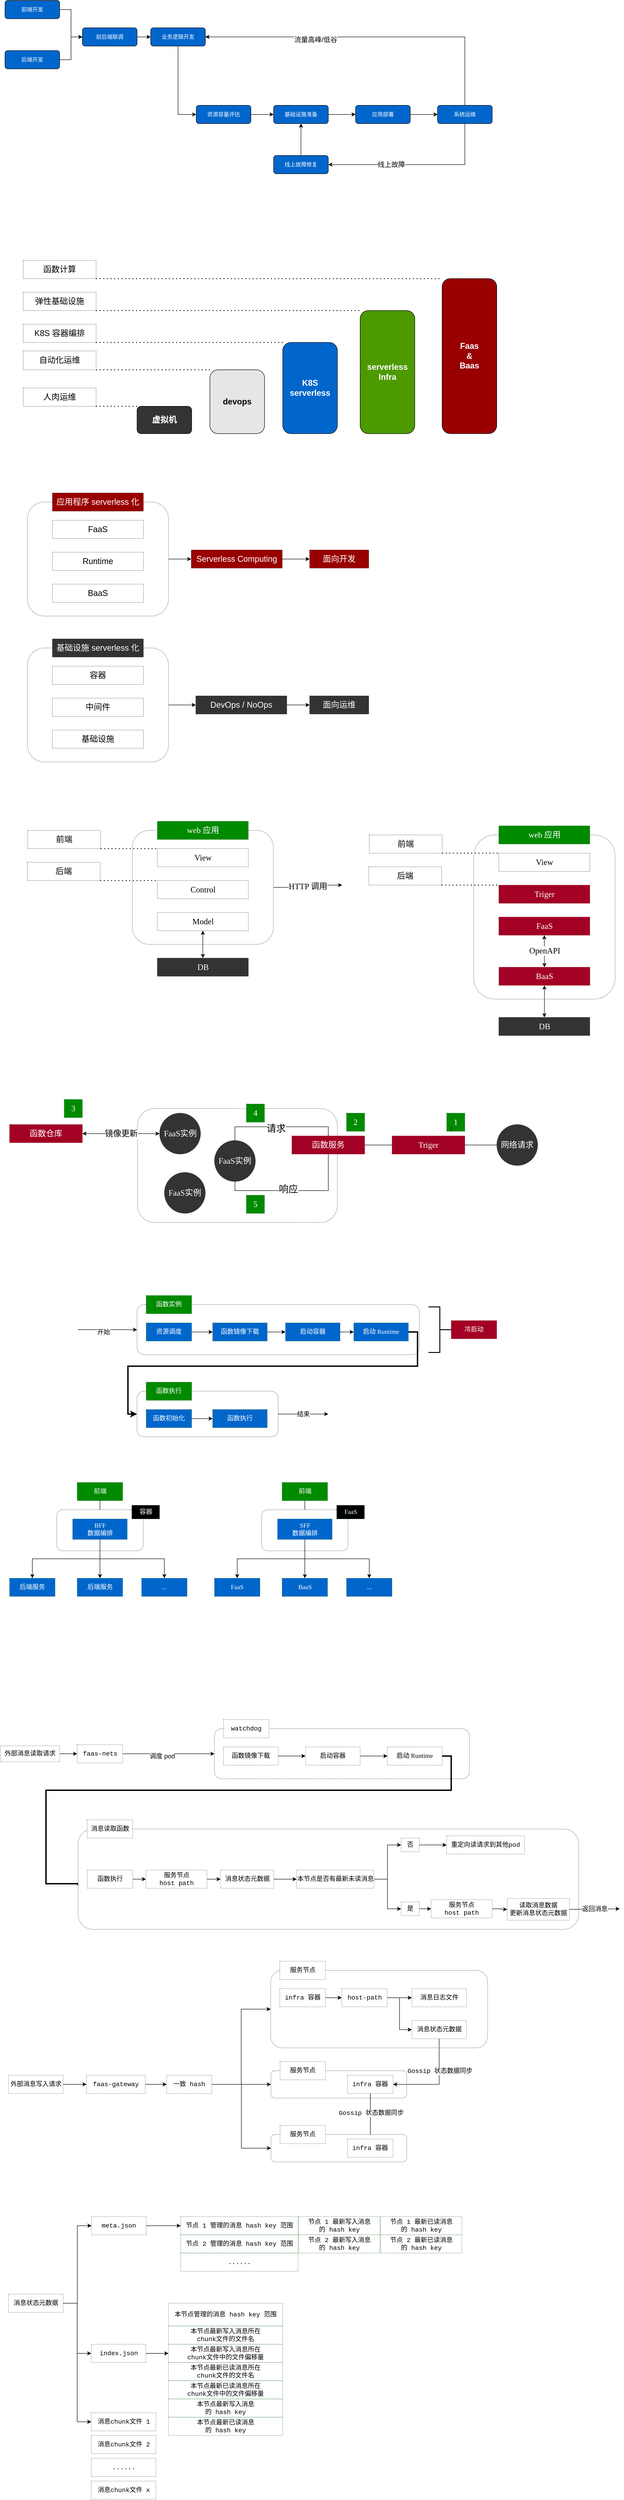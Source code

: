 <mxfile version="16.2.1" type="github">
  <diagram id="bE9tsUGRjl7XfyiEoqof" name="Page-1">
    <mxGraphModel dx="4734" dy="1963" grid="1" gridSize="10" guides="1" tooltips="1" connect="1" arrows="1" fold="1" page="1" pageScale="1" pageWidth="827" pageHeight="1169" math="0" shadow="0">
      <root>
        <mxCell id="0" />
        <mxCell id="1" parent="0" />
        <mxCell id="Or5pxqyeU23qAVYO_Iuh-68" value="" style="edgeStyle=orthogonalEdgeStyle;rounded=0;orthogonalLoop=1;jettySize=auto;html=1;fontSize=18;fontColor=#FFFFFF;" parent="1" source="Or5pxqyeU23qAVYO_Iuh-57" target="Or5pxqyeU23qAVYO_Iuh-67" edge="1">
          <mxGeometry relative="1" as="geometry" />
        </mxCell>
        <mxCell id="Or5pxqyeU23qAVYO_Iuh-57" value="" style="rounded=1;whiteSpace=wrap;html=1;dashed=1;dashPattern=1 2;fontSize=18;fontColor=#000000;fillColor=#FFFFFF;" parent="1" vertex="1">
          <mxGeometry x="-3231" y="340" width="310" height="250" as="geometry" />
        </mxCell>
        <mxCell id="Or5pxqyeU23qAVYO_Iuh-20" value="" style="edgeStyle=orthogonalEdgeStyle;rounded=0;orthogonalLoop=1;jettySize=auto;html=1;fontColor=#FFFFFF;" parent="1" source="Or5pxqyeU23qAVYO_Iuh-9" target="Or5pxqyeU23qAVYO_Iuh-10" edge="1">
          <mxGeometry relative="1" as="geometry" />
        </mxCell>
        <mxCell id="Or5pxqyeU23qAVYO_Iuh-9" value="应用部署" style="rounded=1;whiteSpace=wrap;html=1;fillColor=#0066CC;fontColor=#FFFFFF;" parent="1" vertex="1">
          <mxGeometry x="-2510" y="-850" width="120" height="40" as="geometry" />
        </mxCell>
        <mxCell id="Or5pxqyeU23qAVYO_Iuh-22" style="edgeStyle=orthogonalEdgeStyle;rounded=0;orthogonalLoop=1;jettySize=auto;html=1;exitX=0.5;exitY=1;exitDx=0;exitDy=0;fontColor=#FFFFFF;entryX=1;entryY=0.5;entryDx=0;entryDy=0;" parent="1" source="Or5pxqyeU23qAVYO_Iuh-10" target="Or5pxqyeU23qAVYO_Iuh-13" edge="1">
          <mxGeometry relative="1" as="geometry">
            <mxPoint x="-2610" y="-640" as="targetPoint" />
          </mxGeometry>
        </mxCell>
        <mxCell id="Or5pxqyeU23qAVYO_Iuh-27" value="线上故障" style="edgeLabel;html=1;align=center;verticalAlign=middle;resizable=0;points=[];fontSize=15;fontColor=#000000;" parent="Or5pxqyeU23qAVYO_Iuh-22" vertex="1" connectable="0">
          <mxGeometry x="0.294" y="-1" relative="1" as="geometry">
            <mxPoint as="offset" />
          </mxGeometry>
        </mxCell>
        <mxCell id="Or5pxqyeU23qAVYO_Iuh-24" style="edgeStyle=orthogonalEdgeStyle;rounded=0;orthogonalLoop=1;jettySize=auto;html=1;exitX=0.5;exitY=0;exitDx=0;exitDy=0;entryX=1;entryY=0.5;entryDx=0;entryDy=0;fontColor=#FFFFFF;" parent="1" source="Or5pxqyeU23qAVYO_Iuh-10" target="Or5pxqyeU23qAVYO_Iuh-11" edge="1">
          <mxGeometry relative="1" as="geometry" />
        </mxCell>
        <mxCell id="Or5pxqyeU23qAVYO_Iuh-26" value="流量高峰/低谷" style="edgeLabel;html=1;align=center;verticalAlign=middle;resizable=0;points=[];fontColor=#000000;fontSize=15;" parent="Or5pxqyeU23qAVYO_Iuh-24" vertex="1" connectable="0">
          <mxGeometry x="0.328" y="5" relative="1" as="geometry">
            <mxPoint as="offset" />
          </mxGeometry>
        </mxCell>
        <mxCell id="Or5pxqyeU23qAVYO_Iuh-10" value="系统运维" style="rounded=1;whiteSpace=wrap;html=1;fillColor=#0066CC;fontColor=#FFFFFF;" parent="1" vertex="1">
          <mxGeometry x="-2330" y="-850" width="120" height="40" as="geometry" />
        </mxCell>
        <mxCell id="Or5pxqyeU23qAVYO_Iuh-21" style="edgeStyle=orthogonalEdgeStyle;rounded=0;orthogonalLoop=1;jettySize=auto;html=1;exitX=0.5;exitY=1;exitDx=0;exitDy=0;entryX=0;entryY=0.5;entryDx=0;entryDy=0;fontColor=#FFFFFF;" parent="1" source="Or5pxqyeU23qAVYO_Iuh-11" target="Or5pxqyeU23qAVYO_Iuh-14" edge="1">
          <mxGeometry relative="1" as="geometry" />
        </mxCell>
        <mxCell id="Or5pxqyeU23qAVYO_Iuh-11" value="业务逻辑开发" style="rounded=1;whiteSpace=wrap;html=1;fillColor=#0066CC;fontColor=#FFFFFF;" parent="1" vertex="1">
          <mxGeometry x="-2960" y="-1020" width="120" height="40" as="geometry" />
        </mxCell>
        <mxCell id="Or5pxqyeU23qAVYO_Iuh-25" style="edgeStyle=orthogonalEdgeStyle;rounded=0;orthogonalLoop=1;jettySize=auto;html=1;exitX=0.5;exitY=0;exitDx=0;exitDy=0;entryX=0.5;entryY=1;entryDx=0;entryDy=0;fontColor=#FFFFFF;" parent="1" source="Or5pxqyeU23qAVYO_Iuh-13" target="Or5pxqyeU23qAVYO_Iuh-15" edge="1">
          <mxGeometry relative="1" as="geometry" />
        </mxCell>
        <mxCell id="Or5pxqyeU23qAVYO_Iuh-13" value="线上故障修复" style="rounded=1;whiteSpace=wrap;html=1;fillColor=#0066CC;fontColor=#FFFFFF;" parent="1" vertex="1">
          <mxGeometry x="-2690" y="-740" width="120" height="40" as="geometry" />
        </mxCell>
        <mxCell id="Or5pxqyeU23qAVYO_Iuh-18" value="" style="edgeStyle=orthogonalEdgeStyle;rounded=0;orthogonalLoop=1;jettySize=auto;html=1;fontColor=#FFFFFF;" parent="1" source="Or5pxqyeU23qAVYO_Iuh-14" target="Or5pxqyeU23qAVYO_Iuh-15" edge="1">
          <mxGeometry relative="1" as="geometry" />
        </mxCell>
        <mxCell id="Or5pxqyeU23qAVYO_Iuh-14" value="资源容量评估" style="rounded=1;whiteSpace=wrap;html=1;fillColor=#0066CC;fontColor=#FFFFFF;" parent="1" vertex="1">
          <mxGeometry x="-2860" y="-850" width="120" height="40" as="geometry" />
        </mxCell>
        <mxCell id="Or5pxqyeU23qAVYO_Iuh-19" value="" style="edgeStyle=orthogonalEdgeStyle;rounded=0;orthogonalLoop=1;jettySize=auto;html=1;fontColor=#FFFFFF;" parent="1" source="Or5pxqyeU23qAVYO_Iuh-15" target="Or5pxqyeU23qAVYO_Iuh-9" edge="1">
          <mxGeometry relative="1" as="geometry" />
        </mxCell>
        <mxCell id="Or5pxqyeU23qAVYO_Iuh-15" value="基础设施准备" style="rounded=1;whiteSpace=wrap;html=1;fillColor=#0066CC;fontColor=#FFFFFF;" parent="1" vertex="1">
          <mxGeometry x="-2690" y="-850" width="120" height="40" as="geometry" />
        </mxCell>
        <mxCell id="Or5pxqyeU23qAVYO_Iuh-30" style="edgeStyle=orthogonalEdgeStyle;rounded=0;orthogonalLoop=1;jettySize=auto;html=1;exitX=1;exitY=0.5;exitDx=0;exitDy=0;fontSize=15;fontColor=#000000;" parent="1" source="Or5pxqyeU23qAVYO_Iuh-28" target="Or5pxqyeU23qAVYO_Iuh-11" edge="1">
          <mxGeometry relative="1" as="geometry" />
        </mxCell>
        <mxCell id="Or5pxqyeU23qAVYO_Iuh-28" value="前后端联调" style="rounded=1;whiteSpace=wrap;html=1;fillColor=#0066CC;fontColor=#FFFFFF;" parent="1" vertex="1">
          <mxGeometry x="-3110" y="-1020" width="120" height="40" as="geometry" />
        </mxCell>
        <mxCell id="Or5pxqyeU23qAVYO_Iuh-32" style="edgeStyle=orthogonalEdgeStyle;rounded=0;orthogonalLoop=1;jettySize=auto;html=1;exitX=1;exitY=0.5;exitDx=0;exitDy=0;entryX=0;entryY=0.5;entryDx=0;entryDy=0;fontSize=15;fontColor=#000000;" parent="1" source="Or5pxqyeU23qAVYO_Iuh-29" target="Or5pxqyeU23qAVYO_Iuh-28" edge="1">
          <mxGeometry relative="1" as="geometry" />
        </mxCell>
        <mxCell id="Or5pxqyeU23qAVYO_Iuh-29" value="前端开发" style="rounded=1;whiteSpace=wrap;html=1;fillColor=#0066CC;fontColor=#FFFFFF;" parent="1" vertex="1">
          <mxGeometry x="-3280" y="-1080" width="120" height="40" as="geometry" />
        </mxCell>
        <mxCell id="Or5pxqyeU23qAVYO_Iuh-34" value="" style="edgeStyle=orthogonalEdgeStyle;rounded=0;orthogonalLoop=1;jettySize=auto;html=1;fontSize=15;fontColor=#000000;entryX=0;entryY=0.5;entryDx=0;entryDy=0;" parent="1" source="Or5pxqyeU23qAVYO_Iuh-31" target="Or5pxqyeU23qAVYO_Iuh-28" edge="1">
          <mxGeometry relative="1" as="geometry" />
        </mxCell>
        <mxCell id="Or5pxqyeU23qAVYO_Iuh-31" value="后端开发" style="rounded=1;whiteSpace=wrap;html=1;fillColor=#0066CC;fontColor=#FFFFFF;" parent="1" vertex="1">
          <mxGeometry x="-3280" y="-970" width="120" height="40" as="geometry" />
        </mxCell>
        <mxCell id="Or5pxqyeU23qAVYO_Iuh-35" value="虚拟机" style="rounded=1;whiteSpace=wrap;html=1;fontSize=18;fontColor=#FFFFFF;fillColor=#333333;fontStyle=1" parent="1" vertex="1">
          <mxGeometry x="-2990" y="-190" width="120" height="60" as="geometry" />
        </mxCell>
        <mxCell id="Or5pxqyeU23qAVYO_Iuh-36" value="&lt;div style=&quot;font-size: 18px;&quot;&gt;K8S&lt;/div&gt;&lt;div style=&quot;font-size: 18px;&quot;&gt;serverless&lt;br style=&quot;font-size: 18px;&quot;&gt;&lt;/div&gt;" style="rounded=1;whiteSpace=wrap;html=1;fontSize=18;fontColor=#FFFFFF;fillColor=#0066CC;fontStyle=1" parent="1" vertex="1">
          <mxGeometry x="-2670" y="-330" width="120" height="200" as="geometry" />
        </mxCell>
        <mxCell id="Or5pxqyeU23qAVYO_Iuh-37" value="devops" style="rounded=1;whiteSpace=wrap;html=1;fontSize=18;fontColor=#000000;fillColor=#E6E6E6;fontStyle=1" parent="1" vertex="1">
          <mxGeometry x="-2830" y="-270" width="120" height="140" as="geometry" />
        </mxCell>
        <mxCell id="Or5pxqyeU23qAVYO_Iuh-38" value="&lt;div style=&quot;font-size: 18px;&quot;&gt;serverless&lt;/div&gt;&lt;div style=&quot;font-size: 18px;&quot;&gt;Infra&lt;br style=&quot;font-size: 18px;&quot;&gt;&lt;/div&gt;" style="rounded=1;whiteSpace=wrap;html=1;fontSize=18;fontColor=#FFFFFF;fillColor=#4D9900;fontStyle=1" parent="1" vertex="1">
          <mxGeometry x="-2500" y="-400" width="120" height="270" as="geometry" />
        </mxCell>
        <mxCell id="Or5pxqyeU23qAVYO_Iuh-39" value="&lt;div style=&quot;font-size: 18px&quot;&gt;Faas&lt;/div&gt;&lt;div style=&quot;font-size: 18px&quot;&gt;&amp;amp;&lt;/div&gt;&lt;div style=&quot;font-size: 18px&quot;&gt;Baas&lt;br style=&quot;font-size: 18px&quot;&gt;&lt;/div&gt;" style="rounded=1;whiteSpace=wrap;html=1;fontSize=18;fontColor=#FFFFFF;fillColor=#990000;fontStyle=1" parent="1" vertex="1">
          <mxGeometry x="-2320" y="-470" width="120" height="340" as="geometry" />
        </mxCell>
        <mxCell id="Or5pxqyeU23qAVYO_Iuh-40" value="人肉运维" style="rounded=0;whiteSpace=wrap;html=1;fontSize=18;fontColor=#000000;fillColor=#FFFFFF;dashed=1;dashPattern=1 2;" parent="1" vertex="1">
          <mxGeometry x="-3240" y="-230" width="160" height="40" as="geometry" />
        </mxCell>
        <mxCell id="Or5pxqyeU23qAVYO_Iuh-42" value="" style="endArrow=none;dashed=1;html=1;dashPattern=1 3;strokeWidth=2;rounded=0;fontSize=18;fontColor=#000000;exitX=1;exitY=1;exitDx=0;exitDy=0;entryX=0;entryY=0;entryDx=0;entryDy=0;" parent="1" source="Or5pxqyeU23qAVYO_Iuh-40" target="Or5pxqyeU23qAVYO_Iuh-35" edge="1">
          <mxGeometry width="50" height="50" relative="1" as="geometry">
            <mxPoint x="-3040" y="-340" as="sourcePoint" />
            <mxPoint x="-2990" y="-390" as="targetPoint" />
          </mxGeometry>
        </mxCell>
        <mxCell id="Or5pxqyeU23qAVYO_Iuh-43" value="自动化运维" style="rounded=0;whiteSpace=wrap;html=1;fontSize=18;fontColor=#000000;fillColor=#FFFFFF;dashed=1;dashPattern=1 2;" parent="1" vertex="1">
          <mxGeometry x="-3240" y="-311.33" width="160" height="41.33" as="geometry" />
        </mxCell>
        <mxCell id="Or5pxqyeU23qAVYO_Iuh-44" value="" style="endArrow=none;dashed=1;html=1;dashPattern=1 3;strokeWidth=2;rounded=0;fontSize=18;fontColor=#000000;exitX=1;exitY=1;exitDx=0;exitDy=0;entryX=0;entryY=0;entryDx=0;entryDy=0;" parent="1" source="Or5pxqyeU23qAVYO_Iuh-43" target="Or5pxqyeU23qAVYO_Iuh-37" edge="1">
          <mxGeometry width="50" height="50" relative="1" as="geometry">
            <mxPoint x="-3040" y="-421.33" as="sourcePoint" />
            <mxPoint x="-2990" y="-271.33" as="targetPoint" />
          </mxGeometry>
        </mxCell>
        <mxCell id="Or5pxqyeU23qAVYO_Iuh-45" value="K8S 容器编排" style="rounded=0;whiteSpace=wrap;html=1;fontSize=18;fontColor=#000000;fillColor=#FFFFFF;dashed=1;dashPattern=1 2;" parent="1" vertex="1">
          <mxGeometry x="-3240" y="-370" width="160" height="40" as="geometry" />
        </mxCell>
        <mxCell id="Or5pxqyeU23qAVYO_Iuh-46" value="" style="endArrow=none;dashed=1;html=1;dashPattern=1 3;strokeWidth=2;rounded=0;fontSize=18;fontColor=#000000;exitX=1;exitY=1;exitDx=0;exitDy=0;entryX=0;entryY=0;entryDx=0;entryDy=0;" parent="1" source="Or5pxqyeU23qAVYO_Iuh-45" target="Or5pxqyeU23qAVYO_Iuh-36" edge="1">
          <mxGeometry width="50" height="50" relative="1" as="geometry">
            <mxPoint x="-3040" y="-500" as="sourcePoint" />
            <mxPoint x="-2990" y="-350" as="targetPoint" />
          </mxGeometry>
        </mxCell>
        <mxCell id="Or5pxqyeU23qAVYO_Iuh-47" value="弹性基础设施" style="rounded=0;whiteSpace=wrap;html=1;fontSize=18;fontColor=#000000;fillColor=#FFFFFF;dashed=1;dashPattern=1 2;" parent="1" vertex="1">
          <mxGeometry x="-3240" y="-440" width="160" height="40" as="geometry" />
        </mxCell>
        <mxCell id="Or5pxqyeU23qAVYO_Iuh-48" value="" style="endArrow=none;dashed=1;html=1;dashPattern=1 3;strokeWidth=2;rounded=0;fontSize=18;fontColor=#000000;exitX=1;exitY=1;exitDx=0;exitDy=0;entryX=0;entryY=0;entryDx=0;entryDy=0;" parent="1" source="Or5pxqyeU23qAVYO_Iuh-47" target="Or5pxqyeU23qAVYO_Iuh-38" edge="1">
          <mxGeometry width="50" height="50" relative="1" as="geometry">
            <mxPoint x="-3040" y="-560" as="sourcePoint" />
            <mxPoint x="-2990" y="-410" as="targetPoint" />
          </mxGeometry>
        </mxCell>
        <mxCell id="Or5pxqyeU23qAVYO_Iuh-49" value="函数计算" style="rounded=0;whiteSpace=wrap;html=1;fontSize=18;fontColor=#000000;fillColor=#FFFFFF;dashed=1;dashPattern=1 2;" parent="1" vertex="1">
          <mxGeometry x="-3240" y="-510" width="160" height="40" as="geometry" />
        </mxCell>
        <mxCell id="Or5pxqyeU23qAVYO_Iuh-50" value="" style="endArrow=none;dashed=1;html=1;dashPattern=1 3;strokeWidth=2;rounded=0;fontSize=18;fontColor=#000000;exitX=1;exitY=1;exitDx=0;exitDy=0;entryX=0;entryY=0;entryDx=0;entryDy=0;" parent="1" source="Or5pxqyeU23qAVYO_Iuh-49" target="Or5pxqyeU23qAVYO_Iuh-39" edge="1">
          <mxGeometry width="50" height="50" relative="1" as="geometry">
            <mxPoint x="-3040" y="-620" as="sourcePoint" />
            <mxPoint x="-2990" y="-470" as="targetPoint" />
          </mxGeometry>
        </mxCell>
        <mxCell id="Or5pxqyeU23qAVYO_Iuh-53" value="容器" style="rounded=0;whiteSpace=wrap;html=1;dashed=1;dashPattern=1 2;fontSize=18;fontColor=#000000;fillColor=#FFFFFF;" parent="1" vertex="1">
          <mxGeometry x="-3176" y="380" width="200" height="40" as="geometry" />
        </mxCell>
        <mxCell id="Or5pxqyeU23qAVYO_Iuh-54" value="中间件" style="rounded=0;whiteSpace=wrap;html=1;dashed=1;dashPattern=1 2;fontSize=18;fontColor=#000000;fillColor=#FFFFFF;" parent="1" vertex="1">
          <mxGeometry x="-3176" y="450" width="200" height="40" as="geometry" />
        </mxCell>
        <mxCell id="Or5pxqyeU23qAVYO_Iuh-55" value="基础设施" style="rounded=0;whiteSpace=wrap;html=1;dashed=1;dashPattern=1 2;fontSize=18;fontColor=#000000;fillColor=#FFFFFF;" parent="1" vertex="1">
          <mxGeometry x="-3176" y="520" width="200" height="40" as="geometry" />
        </mxCell>
        <mxCell id="Or5pxqyeU23qAVYO_Iuh-51" value="基础设施 serverless 化" style="rounded=0;whiteSpace=wrap;html=1;dashed=1;dashPattern=1 2;fontSize=18;fontColor=#FFFFFF;fillColor=#333333;" parent="1" vertex="1">
          <mxGeometry x="-3176" y="320" width="200" height="40" as="geometry" />
        </mxCell>
        <mxCell id="Or5pxqyeU23qAVYO_Iuh-64" value="" style="edgeStyle=orthogonalEdgeStyle;rounded=0;orthogonalLoop=1;jettySize=auto;html=1;fontSize=18;fontColor=#FFFFFF;" parent="1" source="Or5pxqyeU23qAVYO_Iuh-58" target="Or5pxqyeU23qAVYO_Iuh-63" edge="1">
          <mxGeometry relative="1" as="geometry" />
        </mxCell>
        <mxCell id="Or5pxqyeU23qAVYO_Iuh-58" value="" style="rounded=1;whiteSpace=wrap;html=1;dashed=1;dashPattern=1 2;fontSize=18;fontColor=#000000;fillColor=#FFFFFF;" parent="1" vertex="1">
          <mxGeometry x="-3231" y="20" width="310" height="250" as="geometry" />
        </mxCell>
        <mxCell id="Or5pxqyeU23qAVYO_Iuh-59" value="&lt;div&gt;FaaS&lt;/div&gt;" style="rounded=0;whiteSpace=wrap;html=1;dashed=1;dashPattern=1 2;fontSize=18;fontColor=#000000;fillColor=#FFFFFF;" parent="1" vertex="1">
          <mxGeometry x="-3176" y="60" width="200" height="40" as="geometry" />
        </mxCell>
        <mxCell id="Or5pxqyeU23qAVYO_Iuh-60" value="Runtime" style="rounded=0;whiteSpace=wrap;html=1;dashed=1;dashPattern=1 2;fontSize=18;fontColor=#000000;fillColor=#FFFFFF;" parent="1" vertex="1">
          <mxGeometry x="-3176" y="130" width="200" height="40" as="geometry" />
        </mxCell>
        <mxCell id="Or5pxqyeU23qAVYO_Iuh-61" value="BaaS" style="rounded=0;whiteSpace=wrap;html=1;dashed=1;dashPattern=1 2;fontSize=18;fontColor=#000000;fillColor=#FFFFFF;" parent="1" vertex="1">
          <mxGeometry x="-3176" y="200" width="200" height="40" as="geometry" />
        </mxCell>
        <mxCell id="Or5pxqyeU23qAVYO_Iuh-62" value="应用程序 serverless 化" style="rounded=0;whiteSpace=wrap;html=1;dashed=1;dashPattern=1 2;fontSize=18;fontColor=#FFFFFF;fillColor=#990000;" parent="1" vertex="1">
          <mxGeometry x="-3176" width="200" height="40" as="geometry" />
        </mxCell>
        <mxCell id="Or5pxqyeU23qAVYO_Iuh-66" value="" style="edgeStyle=orthogonalEdgeStyle;rounded=0;orthogonalLoop=1;jettySize=auto;html=1;fontSize=18;fontColor=#FFFFFF;" parent="1" source="Or5pxqyeU23qAVYO_Iuh-63" target="Or5pxqyeU23qAVYO_Iuh-65" edge="1">
          <mxGeometry relative="1" as="geometry" />
        </mxCell>
        <mxCell id="Or5pxqyeU23qAVYO_Iuh-63" value="Serverless Computing" style="rounded=0;whiteSpace=wrap;html=1;dashed=1;dashPattern=1 2;fontSize=18;fontColor=#FFFFFF;fillColor=#990000;" parent="1" vertex="1">
          <mxGeometry x="-2871" y="125" width="200" height="40" as="geometry" />
        </mxCell>
        <mxCell id="Or5pxqyeU23qAVYO_Iuh-65" value="面向开发" style="rounded=0;whiteSpace=wrap;html=1;dashed=1;dashPattern=1 2;fontSize=18;fontColor=#FFFFFF;fillColor=#990000;" parent="1" vertex="1">
          <mxGeometry x="-2611" y="125" width="130" height="40" as="geometry" />
        </mxCell>
        <mxCell id="Or5pxqyeU23qAVYO_Iuh-70" value="" style="edgeStyle=orthogonalEdgeStyle;rounded=0;orthogonalLoop=1;jettySize=auto;html=1;fontSize=18;fontColor=#FFFFFF;" parent="1" source="Or5pxqyeU23qAVYO_Iuh-67" target="Or5pxqyeU23qAVYO_Iuh-69" edge="1">
          <mxGeometry relative="1" as="geometry" />
        </mxCell>
        <mxCell id="Or5pxqyeU23qAVYO_Iuh-67" value="DevOps / NoOps" style="rounded=0;whiteSpace=wrap;html=1;dashed=1;dashPattern=1 2;fontSize=18;fontColor=#FFFFFF;fillColor=#333333;" parent="1" vertex="1">
          <mxGeometry x="-2861" y="445" width="200" height="40" as="geometry" />
        </mxCell>
        <mxCell id="Or5pxqyeU23qAVYO_Iuh-69" value="面向运维" style="rounded=0;whiteSpace=wrap;html=1;dashed=1;dashPattern=1 2;fontSize=18;fontColor=#FFFFFF;fillColor=#333333;" parent="1" vertex="1">
          <mxGeometry x="-2611" y="445" width="130" height="40" as="geometry" />
        </mxCell>
        <mxCell id="Or5pxqyeU23qAVYO_Iuh-71" value="HTTP 调用" style="edgeStyle=orthogonalEdgeStyle;rounded=0;orthogonalLoop=1;jettySize=auto;html=1;fontSize=18;fontColor=#000000;fontFamily=Comic Sans MS;" parent="1" source="Or5pxqyeU23qAVYO_Iuh-72" edge="1">
          <mxGeometry relative="1" as="geometry">
            <mxPoint x="-2539.5" y="860" as="targetPoint" />
          </mxGeometry>
        </mxCell>
        <mxCell id="Or5pxqyeU23qAVYO_Iuh-72" value="" style="rounded=1;whiteSpace=wrap;html=1;dashed=1;dashPattern=1 2;fontSize=18;fontColor=#000000;fillColor=#FFFFFF;fontFamily=Comic Sans MS;" parent="1" vertex="1">
          <mxGeometry x="-3000.5" y="740" width="310" height="250" as="geometry" />
        </mxCell>
        <mxCell id="Or5pxqyeU23qAVYO_Iuh-73" value="View" style="rounded=0;whiteSpace=wrap;html=1;dashed=1;dashPattern=1 2;fontSize=18;fontColor=#000000;fillColor=#FFFFFF;fontFamily=Comic Sans MS;" parent="1" vertex="1">
          <mxGeometry x="-2945.5" y="780" width="200" height="40" as="geometry" />
        </mxCell>
        <mxCell id="Or5pxqyeU23qAVYO_Iuh-74" value="Control" style="rounded=0;whiteSpace=wrap;html=1;dashed=1;dashPattern=1 2;fontSize=18;fontColor=#000000;fillColor=#FFFFFF;fontFamily=Comic Sans MS;" parent="1" vertex="1">
          <mxGeometry x="-2945.5" y="850" width="200" height="40" as="geometry" />
        </mxCell>
        <mxCell id="Or5pxqyeU23qAVYO_Iuh-78" value="" style="edgeStyle=orthogonalEdgeStyle;rounded=0;orthogonalLoop=1;jettySize=auto;html=1;fontSize=18;fontColor=#FFFFFF;startArrow=classic;startFill=1;fontFamily=Comic Sans MS;" parent="1" source="Or5pxqyeU23qAVYO_Iuh-75" target="Or5pxqyeU23qAVYO_Iuh-77" edge="1">
          <mxGeometry relative="1" as="geometry" />
        </mxCell>
        <mxCell id="Or5pxqyeU23qAVYO_Iuh-75" value="Model" style="rounded=0;whiteSpace=wrap;html=1;dashed=1;dashPattern=1 2;fontSize=18;fontColor=#000000;fillColor=#FFFFFF;fontFamily=Comic Sans MS;" parent="1" vertex="1">
          <mxGeometry x="-2945.5" y="920" width="200" height="40" as="geometry" />
        </mxCell>
        <mxCell id="Or5pxqyeU23qAVYO_Iuh-76" value="web 应用" style="rounded=0;whiteSpace=wrap;html=1;dashed=1;dashPattern=1 2;fontSize=18;fontColor=#ffffff;fillColor=#008a00;strokeColor=#005700;fontFamily=Comic Sans MS;" parent="1" vertex="1">
          <mxGeometry x="-2945.5" y="720" width="200" height="40" as="geometry" />
        </mxCell>
        <mxCell id="Or5pxqyeU23qAVYO_Iuh-77" value="DB" style="rounded=0;whiteSpace=wrap;html=1;dashed=1;dashPattern=1 2;fontSize=18;fontColor=#FFFFFF;fillColor=#333333;fontFamily=Comic Sans MS;" parent="1" vertex="1">
          <mxGeometry x="-2945.5" y="1020" width="200" height="40" as="geometry" />
        </mxCell>
        <mxCell id="Or5pxqyeU23qAVYO_Iuh-79" value="前端" style="rounded=0;whiteSpace=wrap;html=1;fontSize=18;fontColor=#000000;fillColor=#FFFFFF;dashed=1;dashPattern=1 2;fontFamily=Comic Sans MS;" parent="1" vertex="1">
          <mxGeometry x="-3230" y="740" width="160" height="40" as="geometry" />
        </mxCell>
        <mxCell id="Or5pxqyeU23qAVYO_Iuh-80" value="" style="endArrow=none;dashed=1;html=1;dashPattern=1 3;strokeWidth=2;rounded=0;fontSize=18;fontColor=#000000;exitX=1;exitY=1;exitDx=0;exitDy=0;entryX=0;entryY=0;entryDx=0;entryDy=0;" parent="1" source="Or5pxqyeU23qAVYO_Iuh-79" edge="1">
          <mxGeometry width="50" height="50" relative="1" as="geometry">
            <mxPoint x="-2995.5" y="630" as="sourcePoint" />
            <mxPoint x="-2945.5" y="780" as="targetPoint" />
          </mxGeometry>
        </mxCell>
        <mxCell id="Or5pxqyeU23qAVYO_Iuh-81" value="后端" style="rounded=0;whiteSpace=wrap;html=1;fontSize=18;fontColor=#000000;fillColor=#FFFFFF;dashed=1;dashPattern=1 2;fontFamily=Comic Sans MS;" parent="1" vertex="1">
          <mxGeometry x="-3231" y="810" width="160" height="40" as="geometry" />
        </mxCell>
        <mxCell id="Or5pxqyeU23qAVYO_Iuh-82" value="" style="endArrow=none;dashed=1;html=1;dashPattern=1 3;strokeWidth=2;rounded=0;fontSize=18;fontColor=#000000;exitX=1;exitY=1;exitDx=0;exitDy=0;entryX=0;entryY=0;entryDx=0;entryDy=0;" parent="1" source="Or5pxqyeU23qAVYO_Iuh-81" edge="1">
          <mxGeometry width="50" height="50" relative="1" as="geometry">
            <mxPoint x="-2995.5" y="700" as="sourcePoint" />
            <mxPoint x="-2945.5" y="850" as="targetPoint" />
          </mxGeometry>
        </mxCell>
        <mxCell id="Or5pxqyeU23qAVYO_Iuh-84" value="" style="rounded=1;whiteSpace=wrap;html=1;dashed=1;dashPattern=1 2;fontSize=18;fontColor=#000000;fillColor=#FFFFFF;fontFamily=Comic Sans MS;" parent="1" vertex="1">
          <mxGeometry x="-2250.5" y="750" width="310.5" height="360" as="geometry" />
        </mxCell>
        <mxCell id="Or5pxqyeU23qAVYO_Iuh-85" value="View" style="rounded=0;whiteSpace=wrap;html=1;dashed=1;dashPattern=1 2;fontSize=18;fontColor=#000000;fillColor=#FFFFFF;fontFamily=Comic Sans MS;" parent="1" vertex="1">
          <mxGeometry x="-2195.5" y="790" width="200" height="40" as="geometry" />
        </mxCell>
        <mxCell id="Or5pxqyeU23qAVYO_Iuh-86" value="Triger" style="rounded=0;whiteSpace=wrap;html=1;dashed=1;dashPattern=1 2;fontSize=18;fontColor=#ffffff;fillColor=#a20025;fontFamily=Comic Sans MS;strokeColor=#6F0000;" parent="1" vertex="1">
          <mxGeometry x="-2195.5" y="860" width="200" height="40" as="geometry" />
        </mxCell>
        <mxCell id="Or5pxqyeU23qAVYO_Iuh-87" value="" style="edgeStyle=orthogonalEdgeStyle;rounded=0;orthogonalLoop=1;jettySize=auto;html=1;fontSize=18;fontColor=#FFFFFF;startArrow=classic;startFill=1;fontFamily=Comic Sans MS;exitX=0.5;exitY=1;exitDx=0;exitDy=0;" parent="1" source="Or5pxqyeU23qAVYO_Iuh-96" target="Or5pxqyeU23qAVYO_Iuh-90" edge="1">
          <mxGeometry relative="1" as="geometry">
            <mxPoint x="-2095.5" y="1130" as="sourcePoint" />
          </mxGeometry>
        </mxCell>
        <mxCell id="Or5pxqyeU23qAVYO_Iuh-89" value="web 应用" style="rounded=0;whiteSpace=wrap;html=1;dashed=1;dashPattern=1 2;fontSize=18;fontColor=#ffffff;fillColor=#008a00;strokeColor=#005700;fontFamily=Comic Sans MS;" parent="1" vertex="1">
          <mxGeometry x="-2195.5" y="730" width="200" height="40" as="geometry" />
        </mxCell>
        <mxCell id="Or5pxqyeU23qAVYO_Iuh-90" value="DB" style="rounded=0;whiteSpace=wrap;html=1;dashed=1;dashPattern=1 2;fontSize=18;fontColor=#FFFFFF;fillColor=#333333;fontFamily=Comic Sans MS;" parent="1" vertex="1">
          <mxGeometry x="-2195.5" y="1150" width="200" height="40" as="geometry" />
        </mxCell>
        <mxCell id="Or5pxqyeU23qAVYO_Iuh-91" value="前端" style="rounded=0;whiteSpace=wrap;html=1;fontSize=18;fontColor=#000000;fillColor=#FFFFFF;dashed=1;dashPattern=1 2;fontFamily=Comic Sans MS;" parent="1" vertex="1">
          <mxGeometry x="-2480" y="750" width="160" height="40" as="geometry" />
        </mxCell>
        <mxCell id="Or5pxqyeU23qAVYO_Iuh-92" value="" style="endArrow=none;dashed=1;html=1;dashPattern=1 3;strokeWidth=2;rounded=0;fontSize=18;fontColor=#000000;exitX=1;exitY=1;exitDx=0;exitDy=0;entryX=0;entryY=0;entryDx=0;entryDy=0;" parent="1" source="Or5pxqyeU23qAVYO_Iuh-91" edge="1">
          <mxGeometry width="50" height="50" relative="1" as="geometry">
            <mxPoint x="-2245.5" y="640" as="sourcePoint" />
            <mxPoint x="-2195.5" y="790" as="targetPoint" />
          </mxGeometry>
        </mxCell>
        <mxCell id="Or5pxqyeU23qAVYO_Iuh-93" value="后端" style="rounded=0;whiteSpace=wrap;html=1;fontSize=18;fontColor=#000000;fillColor=#FFFFFF;dashed=1;dashPattern=1 2;fontFamily=Comic Sans MS;" parent="1" vertex="1">
          <mxGeometry x="-2481" y="820" width="160" height="40" as="geometry" />
        </mxCell>
        <mxCell id="Or5pxqyeU23qAVYO_Iuh-94" value="" style="endArrow=none;dashed=1;html=1;dashPattern=1 3;strokeWidth=2;rounded=0;fontSize=18;fontColor=#000000;exitX=1;exitY=1;exitDx=0;exitDy=0;entryX=0;entryY=0;entryDx=0;entryDy=0;" parent="1" source="Or5pxqyeU23qAVYO_Iuh-93" edge="1">
          <mxGeometry width="50" height="50" relative="1" as="geometry">
            <mxPoint x="-2245.5" y="710" as="sourcePoint" />
            <mxPoint x="-2195.5" y="860" as="targetPoint" />
          </mxGeometry>
        </mxCell>
        <mxCell id="Or5pxqyeU23qAVYO_Iuh-97" value="" style="edgeStyle=orthogonalEdgeStyle;rounded=0;orthogonalLoop=1;jettySize=auto;html=1;fontFamily=Comic Sans MS;fontSize=18;fontColor=#000000;startArrow=classic;startFill=1;" parent="1" source="Or5pxqyeU23qAVYO_Iuh-95" target="Or5pxqyeU23qAVYO_Iuh-96" edge="1">
          <mxGeometry relative="1" as="geometry" />
        </mxCell>
        <mxCell id="Or5pxqyeU23qAVYO_Iuh-98" value="OpenAPI" style="edgeLabel;html=1;align=center;verticalAlign=middle;resizable=0;points=[];fontSize=18;fontFamily=Comic Sans MS;fontColor=#000000;" parent="Or5pxqyeU23qAVYO_Iuh-97" vertex="1" connectable="0">
          <mxGeometry x="-0.072" relative="1" as="geometry">
            <mxPoint y="1" as="offset" />
          </mxGeometry>
        </mxCell>
        <mxCell id="Or5pxqyeU23qAVYO_Iuh-95" value="FaaS" style="rounded=0;whiteSpace=wrap;html=1;dashed=1;dashPattern=1 2;fontSize=18;fontColor=#ffffff;fillColor=#a20025;fontFamily=Comic Sans MS;strokeColor=#6F0000;" parent="1" vertex="1">
          <mxGeometry x="-2195.5" y="930" width="200" height="40" as="geometry" />
        </mxCell>
        <mxCell id="Or5pxqyeU23qAVYO_Iuh-96" value="BaaS" style="rounded=0;whiteSpace=wrap;html=1;dashed=1;dashPattern=1 2;fontSize=18;fontColor=#ffffff;fillColor=#a20025;fontFamily=Comic Sans MS;strokeColor=#6F0000;" parent="1" vertex="1">
          <mxGeometry x="-2195.25" y="1040" width="200" height="40" as="geometry" />
        </mxCell>
        <mxCell id="Or5pxqyeU23qAVYO_Iuh-99" value="" style="rounded=1;whiteSpace=wrap;html=1;dashed=1;dashPattern=1 2;fontSize=18;fontColor=#000000;fillColor=#FFFFFF;fontFamily=Comic Sans MS;" parent="1" vertex="1">
          <mxGeometry x="-2989" y="1350" width="439" height="250" as="geometry" />
        </mxCell>
        <mxCell id="Or5pxqyeU23qAVYO_Iuh-104" value="镜像更新" style="edgeStyle=orthogonalEdgeStyle;rounded=0;orthogonalLoop=1;jettySize=auto;html=1;fontFamily=Comic Sans MS;fontSize=18;fontColor=#000000;startArrow=classic;startFill=1;exitX=1;exitY=0.5;exitDx=0;exitDy=0;" parent="1" source="Or5pxqyeU23qAVYO_Iuh-100" target="Or5pxqyeU23qAVYO_Iuh-102" edge="1">
          <mxGeometry relative="1" as="geometry">
            <mxPoint x="-3050" y="1405" as="sourcePoint" />
          </mxGeometry>
        </mxCell>
        <mxCell id="Or5pxqyeU23qAVYO_Iuh-100" value="函数仓库" style="rounded=0;whiteSpace=wrap;html=1;dashed=1;dashPattern=1 2;fontSize=18;fontColor=#ffffff;fillColor=#a20025;fontFamily=Comic Sans MS;strokeColor=#6F0000;" parent="1" vertex="1">
          <mxGeometry x="-3270" y="1385" width="160" height="40" as="geometry" />
        </mxCell>
        <mxCell id="Or5pxqyeU23qAVYO_Iuh-110" style="edgeStyle=orthogonalEdgeStyle;rounded=0;orthogonalLoop=1;jettySize=auto;html=1;exitX=0.5;exitY=1;exitDx=0;exitDy=0;entryX=0.5;entryY=1;entryDx=0;entryDy=0;fontFamily=Comic Sans MS;fontSize=21;fontColor=#000000;startArrow=none;startFill=0;endArrow=none;endFill=0;" parent="1" source="Or5pxqyeU23qAVYO_Iuh-101" target="Or5pxqyeU23qAVYO_Iuh-105" edge="1">
          <mxGeometry relative="1" as="geometry" />
        </mxCell>
        <mxCell id="Or5pxqyeU23qAVYO_Iuh-111" value="响应" style="edgeLabel;html=1;align=center;verticalAlign=middle;resizable=0;points=[];fontSize=21;fontFamily=Comic Sans MS;fontColor=#000000;" parent="Or5pxqyeU23qAVYO_Iuh-110" vertex="1" connectable="0">
          <mxGeometry x="-0.11" y="3" relative="1" as="geometry">
            <mxPoint x="1" as="offset" />
          </mxGeometry>
        </mxCell>
        <mxCell id="Or5pxqyeU23qAVYO_Iuh-101" value="FaaS实例" style="ellipse;whiteSpace=wrap;html=1;aspect=fixed;dashed=1;dashPattern=1 2;fontFamily=Comic Sans MS;fontSize=18;fontColor=#FFFFFF;fillColor=#333333;" parent="1" vertex="1">
          <mxGeometry x="-2820" y="1420" width="90" height="90" as="geometry" />
        </mxCell>
        <mxCell id="Or5pxqyeU23qAVYO_Iuh-102" value="FaaS实例" style="ellipse;whiteSpace=wrap;html=1;aspect=fixed;dashed=1;dashPattern=1 2;fontFamily=Comic Sans MS;fontSize=18;fontColor=#FFFFFF;fillColor=#333333;" parent="1" vertex="1">
          <mxGeometry x="-2940.5" y="1360" width="90" height="90" as="geometry" />
        </mxCell>
        <mxCell id="Or5pxqyeU23qAVYO_Iuh-103" value="FaaS实例" style="ellipse;whiteSpace=wrap;html=1;aspect=fixed;dashed=1;dashPattern=1 2;fontFamily=Comic Sans MS;fontSize=18;fontColor=#FFFFFF;fillColor=#333333;" parent="1" vertex="1">
          <mxGeometry x="-2930" y="1490" width="90" height="90" as="geometry" />
        </mxCell>
        <mxCell id="Or5pxqyeU23qAVYO_Iuh-107" style="edgeStyle=orthogonalEdgeStyle;rounded=0;orthogonalLoop=1;jettySize=auto;html=1;exitX=0.5;exitY=0;exitDx=0;exitDy=0;entryX=0.5;entryY=0;entryDx=0;entryDy=0;fontFamily=Comic Sans MS;fontSize=18;fontColor=#000000;startArrow=none;startFill=0;endArrow=none;endFill=0;" parent="1" source="Or5pxqyeU23qAVYO_Iuh-105" target="Or5pxqyeU23qAVYO_Iuh-101" edge="1">
          <mxGeometry relative="1" as="geometry" />
        </mxCell>
        <mxCell id="Or5pxqyeU23qAVYO_Iuh-108" value="请求" style="edgeLabel;html=1;align=center;verticalAlign=middle;resizable=0;points=[];fontSize=21;fontFamily=Comic Sans MS;fontColor=#000000;" parent="Or5pxqyeU23qAVYO_Iuh-107" vertex="1" connectable="0">
          <mxGeometry x="0.059" y="4" relative="1" as="geometry">
            <mxPoint as="offset" />
          </mxGeometry>
        </mxCell>
        <mxCell id="Or5pxqyeU23qAVYO_Iuh-105" value="函数服务" style="rounded=0;whiteSpace=wrap;html=1;dashed=1;dashPattern=1 2;fontSize=18;fontColor=#ffffff;fillColor=#a20025;fontFamily=Comic Sans MS;strokeColor=#6F0000;" parent="1" vertex="1">
          <mxGeometry x="-2650" y="1410" width="160" height="40" as="geometry" />
        </mxCell>
        <mxCell id="Or5pxqyeU23qAVYO_Iuh-113" style="edgeStyle=orthogonalEdgeStyle;rounded=0;orthogonalLoop=1;jettySize=auto;html=1;exitX=0;exitY=0.5;exitDx=0;exitDy=0;entryX=1;entryY=0.5;entryDx=0;entryDy=0;fontFamily=Comic Sans MS;fontSize=21;fontColor=#000000;startArrow=none;startFill=0;endArrow=none;endFill=0;" parent="1" source="Or5pxqyeU23qAVYO_Iuh-112" target="Or5pxqyeU23qAVYO_Iuh-105" edge="1">
          <mxGeometry relative="1" as="geometry" />
        </mxCell>
        <mxCell id="Or5pxqyeU23qAVYO_Iuh-112" value="Triger" style="rounded=0;whiteSpace=wrap;html=1;dashed=1;dashPattern=1 2;fontSize=18;fontColor=#ffffff;fillColor=#a20025;fontFamily=Comic Sans MS;strokeColor=#6F0000;" parent="1" vertex="1">
          <mxGeometry x="-2430" y="1410" width="160" height="40" as="geometry" />
        </mxCell>
        <mxCell id="Or5pxqyeU23qAVYO_Iuh-115" style="edgeStyle=orthogonalEdgeStyle;rounded=0;orthogonalLoop=1;jettySize=auto;html=1;exitX=0;exitY=0.5;exitDx=0;exitDy=0;entryX=1;entryY=0.5;entryDx=0;entryDy=0;fontFamily=Comic Sans MS;fontSize=21;fontColor=#000000;startArrow=none;startFill=0;endArrow=none;endFill=0;" parent="1" source="Or5pxqyeU23qAVYO_Iuh-114" target="Or5pxqyeU23qAVYO_Iuh-112" edge="1">
          <mxGeometry relative="1" as="geometry" />
        </mxCell>
        <mxCell id="Or5pxqyeU23qAVYO_Iuh-114" value="网络请求" style="ellipse;whiteSpace=wrap;html=1;aspect=fixed;dashed=1;dashPattern=1 2;fontFamily=Comic Sans MS;fontSize=18;fontColor=#FFFFFF;fillColor=#333333;" parent="1" vertex="1">
          <mxGeometry x="-2200" y="1385" width="90" height="90" as="geometry" />
        </mxCell>
        <mxCell id="Or5pxqyeU23qAVYO_Iuh-116" value="1" style="rounded=0;whiteSpace=wrap;html=1;dashed=1;dashPattern=1 2;fontSize=18;fontColor=#ffffff;fillColor=#008a00;strokeColor=#005700;fontFamily=Comic Sans MS;" parent="1" vertex="1">
          <mxGeometry x="-2310" y="1360" width="40" height="40" as="geometry" />
        </mxCell>
        <mxCell id="Or5pxqyeU23qAVYO_Iuh-117" style="edgeStyle=orthogonalEdgeStyle;rounded=0;orthogonalLoop=1;jettySize=auto;html=1;exitX=0.25;exitY=1;exitDx=0;exitDy=0;entryX=0.258;entryY=0.75;entryDx=0;entryDy=0;entryPerimeter=0;fontFamily=Comic Sans MS;fontSize=21;fontColor=#000000;startArrow=none;startFill=0;endArrow=none;endFill=0;" parent="1" source="Or5pxqyeU23qAVYO_Iuh-116" target="Or5pxqyeU23qAVYO_Iuh-116" edge="1">
          <mxGeometry relative="1" as="geometry" />
        </mxCell>
        <mxCell id="Or5pxqyeU23qAVYO_Iuh-118" value="4" style="rounded=0;whiteSpace=wrap;html=1;dashed=1;dashPattern=1 2;fontSize=18;fontColor=#ffffff;fillColor=#008a00;strokeColor=#005700;fontFamily=Comic Sans MS;" parent="1" vertex="1">
          <mxGeometry x="-2750" y="1340" width="40" height="40" as="geometry" />
        </mxCell>
        <mxCell id="Or5pxqyeU23qAVYO_Iuh-119" value="5" style="rounded=0;whiteSpace=wrap;html=1;dashed=1;dashPattern=1 2;fontSize=18;fontColor=#ffffff;fillColor=#008a00;strokeColor=#005700;fontFamily=Comic Sans MS;" parent="1" vertex="1">
          <mxGeometry x="-2750" y="1540" width="40" height="40" as="geometry" />
        </mxCell>
        <mxCell id="Or5pxqyeU23qAVYO_Iuh-120" value="3" style="rounded=0;whiteSpace=wrap;html=1;dashed=1;dashPattern=1 2;fontSize=18;fontColor=#ffffff;fillColor=#008a00;strokeColor=#005700;fontFamily=Comic Sans MS;" parent="1" vertex="1">
          <mxGeometry x="-3150" y="1330" width="40" height="40" as="geometry" />
        </mxCell>
        <mxCell id="Or5pxqyeU23qAVYO_Iuh-121" value="2" style="rounded=0;whiteSpace=wrap;html=1;dashed=1;dashPattern=1 2;fontSize=18;fontColor=#ffffff;fillColor=#008a00;strokeColor=#005700;fontFamily=Comic Sans MS;" parent="1" vertex="1">
          <mxGeometry x="-2530" y="1360" width="40" height="40" as="geometry" />
        </mxCell>
        <mxCell id="jAI64jkiMMCqUW5UmXmu-1" value="" style="rounded=1;whiteSpace=wrap;html=1;dashed=1;dashPattern=1 2;fontSize=18;fontColor=#000000;fillColor=#FFFFFF;fontFamily=Comic Sans MS;" parent="1" vertex="1">
          <mxGeometry x="-2990" y="1780" width="620" height="110" as="geometry" />
        </mxCell>
        <mxCell id="jAI64jkiMMCqUW5UmXmu-2" value="函数实例" style="rounded=0;whiteSpace=wrap;html=1;dashed=1;dashPattern=1 2;fontSize=14;fontColor=#ffffff;fillColor=#008a00;strokeColor=#005700;fontFamily=Comic Sans MS;" parent="1" vertex="1">
          <mxGeometry x="-2970" y="1760" width="100" height="40" as="geometry" />
        </mxCell>
        <mxCell id="jAI64jkiMMCqUW5UmXmu-16" value="" style="edgeStyle=orthogonalEdgeStyle;rounded=0;orthogonalLoop=1;jettySize=auto;html=1;fontSize=14;" parent="1" source="jAI64jkiMMCqUW5UmXmu-3" target="jAI64jkiMMCqUW5UmXmu-4" edge="1">
          <mxGeometry relative="1" as="geometry" />
        </mxCell>
        <mxCell id="jAI64jkiMMCqUW5UmXmu-3" value="资源调度" style="rounded=0;whiteSpace=wrap;html=1;dashed=1;dashPattern=1 2;fontSize=14;fontColor=#ffffff;fillColor=#0066CC;strokeColor=#005700;fontFamily=Comic Sans MS;" parent="1" vertex="1">
          <mxGeometry x="-2970" y="1820" width="100" height="40" as="geometry" />
        </mxCell>
        <mxCell id="jAI64jkiMMCqUW5UmXmu-17" value="" style="edgeStyle=orthogonalEdgeStyle;rounded=0;orthogonalLoop=1;jettySize=auto;html=1;fontSize=14;" parent="1" source="jAI64jkiMMCqUW5UmXmu-4" target="jAI64jkiMMCqUW5UmXmu-5" edge="1">
          <mxGeometry relative="1" as="geometry" />
        </mxCell>
        <mxCell id="jAI64jkiMMCqUW5UmXmu-4" value="函数镜像下载" style="rounded=0;whiteSpace=wrap;html=1;dashed=1;dashPattern=1 2;fontSize=14;fontColor=#ffffff;fillColor=#0066CC;strokeColor=#005700;fontFamily=Comic Sans MS;" parent="1" vertex="1">
          <mxGeometry x="-2824" y="1820" width="120" height="40" as="geometry" />
        </mxCell>
        <mxCell id="jAI64jkiMMCqUW5UmXmu-18" value="" style="edgeStyle=orthogonalEdgeStyle;rounded=0;orthogonalLoop=1;jettySize=auto;html=1;fontSize=14;" parent="1" source="jAI64jkiMMCqUW5UmXmu-5" target="jAI64jkiMMCqUW5UmXmu-6" edge="1">
          <mxGeometry relative="1" as="geometry" />
        </mxCell>
        <mxCell id="jAI64jkiMMCqUW5UmXmu-5" value="启动容器" style="rounded=0;whiteSpace=wrap;html=1;dashed=1;dashPattern=1 2;fontSize=14;fontColor=#ffffff;fillColor=#0066CC;strokeColor=#005700;fontFamily=Comic Sans MS;" parent="1" vertex="1">
          <mxGeometry x="-2664" y="1820" width="120" height="40" as="geometry" />
        </mxCell>
        <mxCell id="jAI64jkiMMCqUW5UmXmu-19" style="edgeStyle=orthogonalEdgeStyle;rounded=0;orthogonalLoop=1;jettySize=auto;html=1;exitX=1;exitY=0.5;exitDx=0;exitDy=0;entryX=0;entryY=0.5;entryDx=0;entryDy=0;fontSize=14;strokeWidth=3;" parent="1" source="jAI64jkiMMCqUW5UmXmu-6" target="jAI64jkiMMCqUW5UmXmu-7" edge="1">
          <mxGeometry relative="1" as="geometry" />
        </mxCell>
        <mxCell id="jAI64jkiMMCqUW5UmXmu-6" value="启动 Runtime" style="rounded=0;whiteSpace=wrap;html=1;dashed=1;dashPattern=1 2;fontSize=14;fontColor=#ffffff;fillColor=#0066CC;strokeColor=#005700;fontFamily=Comic Sans MS;" parent="1" vertex="1">
          <mxGeometry x="-2514" y="1820" width="120" height="40" as="geometry" />
        </mxCell>
        <mxCell id="jAI64jkiMMCqUW5UmXmu-7" value="" style="rounded=1;whiteSpace=wrap;html=1;dashed=1;dashPattern=1 2;fontSize=18;fontColor=#000000;fillColor=#FFFFFF;fontFamily=Comic Sans MS;" parent="1" vertex="1">
          <mxGeometry x="-2990" y="1970" width="310" height="100" as="geometry" />
        </mxCell>
        <mxCell id="jAI64jkiMMCqUW5UmXmu-8" value="函数执行" style="rounded=0;whiteSpace=wrap;html=1;dashed=1;dashPattern=1 2;fontSize=14;fontColor=#ffffff;fillColor=#008a00;strokeColor=#005700;fontFamily=Comic Sans MS;" parent="1" vertex="1">
          <mxGeometry x="-2970" y="1950" width="100" height="40" as="geometry" />
        </mxCell>
        <mxCell id="jAI64jkiMMCqUW5UmXmu-20" value="" style="edgeStyle=orthogonalEdgeStyle;rounded=0;orthogonalLoop=1;jettySize=auto;html=1;fontSize=14;" parent="1" source="jAI64jkiMMCqUW5UmXmu-9" target="jAI64jkiMMCqUW5UmXmu-10" edge="1">
          <mxGeometry relative="1" as="geometry" />
        </mxCell>
        <mxCell id="jAI64jkiMMCqUW5UmXmu-9" value="函数初始化" style="rounded=0;whiteSpace=wrap;html=1;dashed=1;dashPattern=1 2;fontSize=14;fontColor=#ffffff;fillColor=#0066CC;strokeColor=#005700;fontFamily=Comic Sans MS;" parent="1" vertex="1">
          <mxGeometry x="-2970" y="2010" width="100" height="40" as="geometry" />
        </mxCell>
        <mxCell id="jAI64jkiMMCqUW5UmXmu-10" value="函数执行" style="rounded=0;whiteSpace=wrap;html=1;dashed=1;dashPattern=1 2;fontSize=14;fontColor=#ffffff;fillColor=#0066CC;strokeColor=#005700;fontFamily=Comic Sans MS;" parent="1" vertex="1">
          <mxGeometry x="-2824" y="2010" width="120" height="40" as="geometry" />
        </mxCell>
        <mxCell id="jAI64jkiMMCqUW5UmXmu-13" value="" style="endArrow=classic;html=1;rounded=0;fontSize=14;entryX=0;entryY=0.5;entryDx=0;entryDy=0;" parent="1" target="jAI64jkiMMCqUW5UmXmu-1" edge="1">
          <mxGeometry width="50" height="50" relative="1" as="geometry">
            <mxPoint x="-3120" y="1835" as="sourcePoint" />
            <mxPoint x="-3080" y="1810" as="targetPoint" />
          </mxGeometry>
        </mxCell>
        <mxCell id="jAI64jkiMMCqUW5UmXmu-14" value="开始" style="edgeLabel;html=1;align=center;verticalAlign=middle;resizable=0;points=[];fontSize=14;" parent="jAI64jkiMMCqUW5UmXmu-13" vertex="1" connectable="0">
          <mxGeometry x="-0.139" y="-5" relative="1" as="geometry">
            <mxPoint as="offset" />
          </mxGeometry>
        </mxCell>
        <mxCell id="jAI64jkiMMCqUW5UmXmu-15" value="结束" style="endArrow=classic;html=1;rounded=0;fontSize=14;exitX=1;exitY=0.5;exitDx=0;exitDy=0;" parent="1" source="jAI64jkiMMCqUW5UmXmu-7" edge="1">
          <mxGeometry width="50" height="50" relative="1" as="geometry">
            <mxPoint x="-2660" y="2200" as="sourcePoint" />
            <mxPoint x="-2570" y="2020" as="targetPoint" />
          </mxGeometry>
        </mxCell>
        <mxCell id="jAI64jkiMMCqUW5UmXmu-21" value="" style="strokeWidth=2;html=1;shape=mxgraph.flowchart.annotation_2;align=left;labelPosition=right;pointerEvents=1;fontSize=14;fillColor=#0066CC;rotation=-180;" parent="1" vertex="1">
          <mxGeometry x="-2350" y="1785" width="50" height="100" as="geometry" />
        </mxCell>
        <mxCell id="jAI64jkiMMCqUW5UmXmu-22" value="冷启动" style="rounded=0;whiteSpace=wrap;html=1;dashed=1;dashPattern=1 2;fontSize=14;fontColor=#ffffff;fillColor=#a20025;strokeColor=#6F0000;fontFamily=Comic Sans MS;" parent="1" vertex="1">
          <mxGeometry x="-2300" y="1815" width="100" height="40" as="geometry" />
        </mxCell>
        <mxCell id="X35LFI7e0WFa_TSJ3Fc1-8" value="" style="edgeStyle=orthogonalEdgeStyle;rounded=0;orthogonalLoop=1;jettySize=auto;html=1;" parent="1" source="X35LFI7e0WFa_TSJ3Fc1-1" target="X35LFI7e0WFa_TSJ3Fc1-3" edge="1">
          <mxGeometry relative="1" as="geometry" />
        </mxCell>
        <mxCell id="X35LFI7e0WFa_TSJ3Fc1-1" value="前端" style="rounded=0;whiteSpace=wrap;html=1;dashed=1;dashPattern=1 2;fontSize=14;fontColor=#ffffff;fillColor=#008a00;strokeColor=#005700;fontFamily=Comic Sans MS;" parent="1" vertex="1">
          <mxGeometry x="-3121.5" y="2170" width="100" height="40" as="geometry" />
        </mxCell>
        <mxCell id="X35LFI7e0WFa_TSJ3Fc1-2" value="" style="rounded=1;whiteSpace=wrap;html=1;dashed=1;dashPattern=1 2;fontSize=18;fontColor=#000000;fillColor=#FFFFFF;fontFamily=Comic Sans MS;" parent="1" vertex="1">
          <mxGeometry x="-3166.5" y="2230" width="190" height="90" as="geometry" />
        </mxCell>
        <mxCell id="X35LFI7e0WFa_TSJ3Fc1-9" style="edgeStyle=orthogonalEdgeStyle;rounded=0;orthogonalLoop=1;jettySize=auto;html=1;exitX=0.5;exitY=1;exitDx=0;exitDy=0;" parent="1" source="X35LFI7e0WFa_TSJ3Fc1-3" target="X35LFI7e0WFa_TSJ3Fc1-5" edge="1">
          <mxGeometry relative="1" as="geometry" />
        </mxCell>
        <mxCell id="X35LFI7e0WFa_TSJ3Fc1-10" style="edgeStyle=orthogonalEdgeStyle;rounded=0;orthogonalLoop=1;jettySize=auto;html=1;exitX=0.5;exitY=1;exitDx=0;exitDy=0;" parent="1" source="X35LFI7e0WFa_TSJ3Fc1-3" target="X35LFI7e0WFa_TSJ3Fc1-7" edge="1">
          <mxGeometry relative="1" as="geometry" />
        </mxCell>
        <mxCell id="X35LFI7e0WFa_TSJ3Fc1-11" style="edgeStyle=orthogonalEdgeStyle;rounded=0;orthogonalLoop=1;jettySize=auto;html=1;exitX=0.5;exitY=1;exitDx=0;exitDy=0;" parent="1" source="X35LFI7e0WFa_TSJ3Fc1-3" target="X35LFI7e0WFa_TSJ3Fc1-6" edge="1">
          <mxGeometry relative="1" as="geometry" />
        </mxCell>
        <mxCell id="X35LFI7e0WFa_TSJ3Fc1-3" value="&lt;div&gt;BFF&lt;/div&gt;&lt;div&gt;数据编排&lt;br&gt;&lt;/div&gt;" style="rounded=0;whiteSpace=wrap;html=1;dashed=1;dashPattern=1 2;fontSize=14;fontColor=#ffffff;fillColor=#0066CC;strokeColor=#005700;fontFamily=Comic Sans MS;" parent="1" vertex="1">
          <mxGeometry x="-3131.5" y="2250" width="120" height="45" as="geometry" />
        </mxCell>
        <mxCell id="X35LFI7e0WFa_TSJ3Fc1-4" value="容器" style="rounded=0;whiteSpace=wrap;html=1;dashed=1;dashPattern=1 2;fontSize=14;fontColor=#ffffff;fillColor=#000000;strokeColor=#005700;fontFamily=Comic Sans MS;" parent="1" vertex="1">
          <mxGeometry x="-3001.5" y="2220" width="61" height="30" as="geometry" />
        </mxCell>
        <mxCell id="X35LFI7e0WFa_TSJ3Fc1-5" value="后端服务" style="rounded=0;whiteSpace=wrap;html=1;dashed=1;dashPattern=1 2;fontSize=14;fontColor=#ffffff;fillColor=#0066CC;strokeColor=#005700;fontFamily=Comic Sans MS;" parent="1" vertex="1">
          <mxGeometry x="-3270" y="2380" width="100" height="40" as="geometry" />
        </mxCell>
        <mxCell id="X35LFI7e0WFa_TSJ3Fc1-6" value="后端服务" style="rounded=0;whiteSpace=wrap;html=1;dashed=1;dashPattern=1 2;fontSize=14;fontColor=#ffffff;fillColor=#0066CC;strokeColor=#005700;fontFamily=Comic Sans MS;" parent="1" vertex="1">
          <mxGeometry x="-3121.5" y="2380" width="100" height="40" as="geometry" />
        </mxCell>
        <mxCell id="X35LFI7e0WFa_TSJ3Fc1-7" value="..." style="rounded=0;whiteSpace=wrap;html=1;dashed=1;dashPattern=1 2;fontSize=14;fontColor=#ffffff;fillColor=#0066CC;strokeColor=#005700;fontFamily=Comic Sans MS;" parent="1" vertex="1">
          <mxGeometry x="-2980" y="2380" width="100" height="40" as="geometry" />
        </mxCell>
        <mxCell id="X35LFI7e0WFa_TSJ3Fc1-12" value="" style="edgeStyle=orthogonalEdgeStyle;rounded=0;orthogonalLoop=1;jettySize=auto;html=1;" parent="1" source="X35LFI7e0WFa_TSJ3Fc1-13" target="X35LFI7e0WFa_TSJ3Fc1-18" edge="1">
          <mxGeometry relative="1" as="geometry" />
        </mxCell>
        <mxCell id="X35LFI7e0WFa_TSJ3Fc1-13" value="前端" style="rounded=0;whiteSpace=wrap;html=1;dashed=1;dashPattern=1 2;fontSize=14;fontColor=#ffffff;fillColor=#008a00;strokeColor=#005700;fontFamily=Comic Sans MS;" parent="1" vertex="1">
          <mxGeometry x="-2671.5" y="2170" width="100" height="40" as="geometry" />
        </mxCell>
        <mxCell id="X35LFI7e0WFa_TSJ3Fc1-14" value="" style="rounded=1;whiteSpace=wrap;html=1;dashed=1;dashPattern=1 2;fontSize=18;fontColor=#000000;fillColor=#FFFFFF;fontFamily=Comic Sans MS;" parent="1" vertex="1">
          <mxGeometry x="-2716.5" y="2230" width="190" height="90" as="geometry" />
        </mxCell>
        <mxCell id="X35LFI7e0WFa_TSJ3Fc1-15" style="edgeStyle=orthogonalEdgeStyle;rounded=0;orthogonalLoop=1;jettySize=auto;html=1;exitX=0.5;exitY=1;exitDx=0;exitDy=0;" parent="1" source="X35LFI7e0WFa_TSJ3Fc1-18" target="X35LFI7e0WFa_TSJ3Fc1-20" edge="1">
          <mxGeometry relative="1" as="geometry" />
        </mxCell>
        <mxCell id="X35LFI7e0WFa_TSJ3Fc1-16" style="edgeStyle=orthogonalEdgeStyle;rounded=0;orthogonalLoop=1;jettySize=auto;html=1;exitX=0.5;exitY=1;exitDx=0;exitDy=0;" parent="1" source="X35LFI7e0WFa_TSJ3Fc1-18" target="X35LFI7e0WFa_TSJ3Fc1-22" edge="1">
          <mxGeometry relative="1" as="geometry" />
        </mxCell>
        <mxCell id="X35LFI7e0WFa_TSJ3Fc1-17" style="edgeStyle=orthogonalEdgeStyle;rounded=0;orthogonalLoop=1;jettySize=auto;html=1;exitX=0.5;exitY=1;exitDx=0;exitDy=0;" parent="1" source="X35LFI7e0WFa_TSJ3Fc1-18" target="X35LFI7e0WFa_TSJ3Fc1-21" edge="1">
          <mxGeometry relative="1" as="geometry" />
        </mxCell>
        <mxCell id="X35LFI7e0WFa_TSJ3Fc1-18" value="&lt;div&gt;SFF&lt;/div&gt;&lt;div&gt;数据编排&lt;br&gt;&lt;/div&gt;" style="rounded=0;whiteSpace=wrap;html=1;dashed=1;dashPattern=1 2;fontSize=14;fontColor=#ffffff;fillColor=#0066CC;strokeColor=#005700;fontFamily=Comic Sans MS;" parent="1" vertex="1">
          <mxGeometry x="-2681.5" y="2250" width="120" height="45" as="geometry" />
        </mxCell>
        <mxCell id="X35LFI7e0WFa_TSJ3Fc1-19" value="FaaS" style="rounded=0;whiteSpace=wrap;html=1;dashed=1;dashPattern=1 2;fontSize=14;fontColor=#ffffff;fillColor=#000000;strokeColor=#005700;fontFamily=Comic Sans MS;" parent="1" vertex="1">
          <mxGeometry x="-2551.5" y="2220" width="61" height="30" as="geometry" />
        </mxCell>
        <mxCell id="X35LFI7e0WFa_TSJ3Fc1-20" value="FaaS" style="rounded=0;whiteSpace=wrap;html=1;dashed=1;dashPattern=1 2;fontSize=14;fontColor=#ffffff;fillColor=#0066CC;strokeColor=#005700;fontFamily=Comic Sans MS;" parent="1" vertex="1">
          <mxGeometry x="-2820" y="2380" width="100" height="40" as="geometry" />
        </mxCell>
        <mxCell id="X35LFI7e0WFa_TSJ3Fc1-21" value="BaaS" style="rounded=0;whiteSpace=wrap;html=1;dashed=1;dashPattern=1 2;fontSize=14;fontColor=#ffffff;fillColor=#0066CC;strokeColor=#005700;fontFamily=Comic Sans MS;" parent="1" vertex="1">
          <mxGeometry x="-2671.5" y="2380" width="100" height="40" as="geometry" />
        </mxCell>
        <mxCell id="X35LFI7e0WFa_TSJ3Fc1-22" value="..." style="rounded=0;whiteSpace=wrap;html=1;dashed=1;dashPattern=1 2;fontSize=14;fontColor=#ffffff;fillColor=#0066CC;strokeColor=#005700;fontFamily=Comic Sans MS;" parent="1" vertex="1">
          <mxGeometry x="-2530" y="2380" width="100" height="40" as="geometry" />
        </mxCell>
        <mxCell id="iABStFlLnsxnERCXFDgk-1" value="" style="rounded=1;whiteSpace=wrap;html=1;dashed=1;dashPattern=1 2;fontSize=18;fontColor=#000000;fillColor=#FFFFFF;fontFamily=Comic Sans MS;" vertex="1" parent="1">
          <mxGeometry x="-2820" y="2710" width="560" height="110" as="geometry" />
        </mxCell>
        <mxCell id="iABStFlLnsxnERCXFDgk-2" value="watchdog" style="rounded=0;whiteSpace=wrap;html=1;dashed=1;dashPattern=1 2;fontSize=14;fontColor=#000000;fillColor=#FFFFFF;strokeColor=#005700;fontFamily=Courier New;" vertex="1" parent="1">
          <mxGeometry x="-2800" y="2690" width="100" height="40" as="geometry" />
        </mxCell>
        <mxCell id="iABStFlLnsxnERCXFDgk-5" value="" style="edgeStyle=orthogonalEdgeStyle;rounded=0;orthogonalLoop=1;jettySize=auto;html=1;fontSize=14;" edge="1" parent="1" source="iABStFlLnsxnERCXFDgk-6" target="iABStFlLnsxnERCXFDgk-8">
          <mxGeometry relative="1" as="geometry" />
        </mxCell>
        <mxCell id="iABStFlLnsxnERCXFDgk-6" value="函数镜像下载" style="rounded=0;whiteSpace=wrap;html=1;dashed=1;dashPattern=1 2;fontSize=14;fontColor=#000000;fillColor=#FFFFFF;strokeColor=#005700;fontFamily=Comic Sans MS;" vertex="1" parent="1">
          <mxGeometry x="-2800" y="2750" width="120" height="40" as="geometry" />
        </mxCell>
        <mxCell id="iABStFlLnsxnERCXFDgk-7" value="" style="edgeStyle=orthogonalEdgeStyle;rounded=0;orthogonalLoop=1;jettySize=auto;html=1;fontSize=14;" edge="1" parent="1" source="iABStFlLnsxnERCXFDgk-8" target="iABStFlLnsxnERCXFDgk-10">
          <mxGeometry relative="1" as="geometry" />
        </mxCell>
        <mxCell id="iABStFlLnsxnERCXFDgk-8" value="启动容器" style="rounded=0;whiteSpace=wrap;html=1;dashed=1;dashPattern=1 2;fontSize=14;fontColor=#000000;fillColor=#FFFFFF;strokeColor=#005700;fontFamily=Comic Sans MS;" vertex="1" parent="1">
          <mxGeometry x="-2620" y="2750" width="120" height="40" as="geometry" />
        </mxCell>
        <mxCell id="iABStFlLnsxnERCXFDgk-9" style="edgeStyle=orthogonalEdgeStyle;rounded=0;orthogonalLoop=1;jettySize=auto;html=1;exitX=1;exitY=0.5;exitDx=0;exitDy=0;entryX=-0.002;entryY=0.559;entryDx=0;entryDy=0;fontSize=14;strokeWidth=3;entryPerimeter=0;" edge="1" parent="1" source="iABStFlLnsxnERCXFDgk-10" target="iABStFlLnsxnERCXFDgk-11">
          <mxGeometry relative="1" as="geometry">
            <Array as="points">
              <mxPoint x="-2300" y="2770" />
              <mxPoint x="-2300" y="2845" />
              <mxPoint x="-3190" y="2845" />
              <mxPoint x="-3190" y="3050" />
              <mxPoint x="-3119" y="3050" />
              <mxPoint x="-3119" y="3053" />
            </Array>
          </mxGeometry>
        </mxCell>
        <mxCell id="iABStFlLnsxnERCXFDgk-10" value="启动 Runtime" style="rounded=0;whiteSpace=wrap;html=1;dashed=1;dashPattern=1 2;fontSize=14;fontColor=#000000;fillColor=#FFFFFF;strokeColor=#005700;fontFamily=Comic Sans MS;" vertex="1" parent="1">
          <mxGeometry x="-2440" y="2750" width="120" height="40" as="geometry" />
        </mxCell>
        <mxCell id="iABStFlLnsxnERCXFDgk-11" value="" style="rounded=1;whiteSpace=wrap;html=1;dashed=1;dashPattern=1 2;fontSize=18;fontColor=#000000;fillColor=#FFFFFF;fontFamily=Comic Sans MS;" vertex="1" parent="1">
          <mxGeometry x="-3119.5" y="2930" width="1099.5" height="220" as="geometry" />
        </mxCell>
        <mxCell id="iABStFlLnsxnERCXFDgk-12" value="消息读取函数" style="rounded=0;whiteSpace=wrap;html=1;dashed=1;dashPattern=1 2;fontSize=14;fontColor=#000000;fillColor=#FFFFFF;strokeColor=#005700;fontFamily=Comic Sans MS;" vertex="1" parent="1">
          <mxGeometry x="-3099.5" y="2910" width="100" height="40" as="geometry" />
        </mxCell>
        <mxCell id="iABStFlLnsxnERCXFDgk-13" value="" style="edgeStyle=orthogonalEdgeStyle;rounded=0;orthogonalLoop=1;jettySize=auto;html=1;fontSize=14;fontColor=#000000;" edge="1" parent="1" source="iABStFlLnsxnERCXFDgk-14" target="iABStFlLnsxnERCXFDgk-15">
          <mxGeometry relative="1" as="geometry" />
        </mxCell>
        <mxCell id="iABStFlLnsxnERCXFDgk-14" value="函数执行" style="rounded=0;whiteSpace=wrap;html=1;dashed=1;dashPattern=1 2;fontSize=14;fontColor=#000000;fillColor=#FFFFFF;strokeColor=#005700;fontFamily=Comic Sans MS;" vertex="1" parent="1">
          <mxGeometry x="-3099.5" y="3020" width="100" height="40" as="geometry" />
        </mxCell>
        <mxCell id="iABStFlLnsxnERCXFDgk-25" value="" style="edgeStyle=orthogonalEdgeStyle;rounded=0;orthogonalLoop=1;jettySize=auto;html=1;fontFamily=Courier New;fontColor=#000000;strokeColor=#000000;" edge="1" parent="1" source="iABStFlLnsxnERCXFDgk-15" target="iABStFlLnsxnERCXFDgk-24">
          <mxGeometry relative="1" as="geometry" />
        </mxCell>
        <mxCell id="iABStFlLnsxnERCXFDgk-15" value="服务节点 &lt;br&gt;host path" style="rounded=0;whiteSpace=wrap;html=1;dashed=1;dashPattern=1 2;fontSize=14;fontColor=#000000;fillColor=#FFFFFF;strokeColor=#005700;fontFamily=Courier New;" vertex="1" parent="1">
          <mxGeometry x="-2970.5" y="3020" width="134" height="40" as="geometry" />
        </mxCell>
        <mxCell id="iABStFlLnsxnERCXFDgk-16" value="" style="endArrow=classic;html=1;rounded=0;fontSize=14;entryX=0;entryY=0.5;entryDx=0;entryDy=0;exitX=1;exitY=0.5;exitDx=0;exitDy=0;" edge="1" parent="1" target="iABStFlLnsxnERCXFDgk-1" source="iABStFlLnsxnERCXFDgk-22">
          <mxGeometry width="50" height="50" relative="1" as="geometry">
            <mxPoint x="-2950" y="2765" as="sourcePoint" />
            <mxPoint x="-2910" y="2740" as="targetPoint" />
          </mxGeometry>
        </mxCell>
        <mxCell id="iABStFlLnsxnERCXFDgk-17" value="调度 pod" style="edgeLabel;html=1;align=center;verticalAlign=middle;resizable=0;points=[];fontSize=14;" vertex="1" connectable="0" parent="iABStFlLnsxnERCXFDgk-16">
          <mxGeometry x="-0.139" y="-5" relative="1" as="geometry">
            <mxPoint as="offset" />
          </mxGeometry>
        </mxCell>
        <mxCell id="iABStFlLnsxnERCXFDgk-23" value="" style="edgeStyle=orthogonalEdgeStyle;rounded=0;orthogonalLoop=1;jettySize=auto;html=1;fontFamily=Courier New;fontColor=#000000;strokeColor=#000000;" edge="1" parent="1" source="iABStFlLnsxnERCXFDgk-21" target="iABStFlLnsxnERCXFDgk-22">
          <mxGeometry relative="1" as="geometry" />
        </mxCell>
        <mxCell id="iABStFlLnsxnERCXFDgk-21" value="外部消息读取请求" style="rounded=0;whiteSpace=wrap;html=1;dashed=1;dashPattern=1 2;fontSize=14;fontColor=#000000;fillColor=#FFFFFF;strokeColor=#005700;fontFamily=Comic Sans MS;" vertex="1" parent="1">
          <mxGeometry x="-3290" y="2747.5" width="130" height="35" as="geometry" />
        </mxCell>
        <mxCell id="iABStFlLnsxnERCXFDgk-22" value="faas-nets" style="rounded=0;whiteSpace=wrap;html=1;dashed=1;dashPattern=1 2;fontSize=14;fontColor=#000000;fillColor=#FFFFFF;strokeColor=#005700;fontFamily=Courier New;" vertex="1" parent="1">
          <mxGeometry x="-3121.5" y="2745" width="100" height="40" as="geometry" />
        </mxCell>
        <mxCell id="iABStFlLnsxnERCXFDgk-27" value="" style="edgeStyle=orthogonalEdgeStyle;rounded=0;orthogonalLoop=1;jettySize=auto;html=1;fontFamily=Courier New;fontColor=#000000;strokeColor=#000000;" edge="1" parent="1" source="iABStFlLnsxnERCXFDgk-24" target="iABStFlLnsxnERCXFDgk-26">
          <mxGeometry relative="1" as="geometry" />
        </mxCell>
        <mxCell id="iABStFlLnsxnERCXFDgk-24" value="消息状态元数据" style="rounded=0;whiteSpace=wrap;html=1;dashed=1;dashPattern=1 2;fontSize=14;fontColor=#000000;fillColor=#FFFFFF;strokeColor=#005700;fontFamily=Courier New;" vertex="1" parent="1">
          <mxGeometry x="-2806.5" y="3020" width="117" height="40" as="geometry" />
        </mxCell>
        <mxCell id="iABStFlLnsxnERCXFDgk-30" style="edgeStyle=orthogonalEdgeStyle;rounded=0;orthogonalLoop=1;jettySize=auto;html=1;exitX=1;exitY=0.5;exitDx=0;exitDy=0;entryX=0;entryY=0.5;entryDx=0;entryDy=0;fontFamily=Courier New;fontColor=#000000;strokeColor=#000000;" edge="1" parent="1" source="iABStFlLnsxnERCXFDgk-26" target="iABStFlLnsxnERCXFDgk-28">
          <mxGeometry relative="1" as="geometry" />
        </mxCell>
        <mxCell id="iABStFlLnsxnERCXFDgk-31" style="edgeStyle=orthogonalEdgeStyle;rounded=0;orthogonalLoop=1;jettySize=auto;html=1;exitX=1;exitY=0.5;exitDx=0;exitDy=0;entryX=0;entryY=0.5;entryDx=0;entryDy=0;fontFamily=Courier New;fontColor=#000000;strokeColor=#000000;" edge="1" parent="1" source="iABStFlLnsxnERCXFDgk-26" target="iABStFlLnsxnERCXFDgk-29">
          <mxGeometry relative="1" as="geometry" />
        </mxCell>
        <mxCell id="iABStFlLnsxnERCXFDgk-26" value="本节点是否有最新未读消息" style="rounded=0;whiteSpace=wrap;html=1;dashed=1;dashPattern=1 2;fontSize=14;fontColor=#000000;fillColor=#FFFFFF;strokeColor=#005700;fontFamily=Courier New;" vertex="1" parent="1">
          <mxGeometry x="-2639.5" y="3020" width="169.5" height="40" as="geometry" />
        </mxCell>
        <mxCell id="iABStFlLnsxnERCXFDgk-33" value="" style="edgeStyle=orthogonalEdgeStyle;rounded=0;orthogonalLoop=1;jettySize=auto;html=1;fontFamily=Courier New;fontColor=#000000;strokeColor=#000000;" edge="1" parent="1" source="iABStFlLnsxnERCXFDgk-28" target="iABStFlLnsxnERCXFDgk-32">
          <mxGeometry relative="1" as="geometry" />
        </mxCell>
        <mxCell id="iABStFlLnsxnERCXFDgk-28" value="否" style="rounded=0;whiteSpace=wrap;html=1;dashed=1;dashPattern=1 2;fontSize=14;fontColor=#000000;fillColor=#FFFFFF;strokeColor=#005700;fontFamily=Courier New;" vertex="1" parent="1">
          <mxGeometry x="-2410" y="2950" width="40" height="30" as="geometry" />
        </mxCell>
        <mxCell id="iABStFlLnsxnERCXFDgk-37" value="" style="edgeStyle=orthogonalEdgeStyle;rounded=0;orthogonalLoop=1;jettySize=auto;html=1;fontFamily=Courier New;fontColor=#000000;strokeColor=#000000;" edge="1" parent="1" source="iABStFlLnsxnERCXFDgk-29" target="iABStFlLnsxnERCXFDgk-34">
          <mxGeometry relative="1" as="geometry" />
        </mxCell>
        <mxCell id="iABStFlLnsxnERCXFDgk-29" value="是" style="rounded=0;whiteSpace=wrap;html=1;dashed=1;dashPattern=1 2;fontSize=14;fontColor=#000000;fillColor=#FFFFFF;strokeColor=#005700;fontFamily=Courier New;" vertex="1" parent="1">
          <mxGeometry x="-2410" y="3090" width="40" height="30" as="geometry" />
        </mxCell>
        <mxCell id="iABStFlLnsxnERCXFDgk-32" value="重定向读请求到其他pod" style="rounded=0;whiteSpace=wrap;html=1;dashed=1;dashPattern=1 2;fontSize=14;fontColor=#000000;fillColor=#FFFFFF;strokeColor=#005700;fontFamily=Courier New;" vertex="1" parent="1">
          <mxGeometry x="-2310" y="2945" width="171" height="40" as="geometry" />
        </mxCell>
        <mxCell id="iABStFlLnsxnERCXFDgk-39" value="" style="edgeStyle=orthogonalEdgeStyle;rounded=0;orthogonalLoop=1;jettySize=auto;html=1;fontFamily=Courier New;fontColor=#000000;strokeColor=#000000;" edge="1" parent="1" source="iABStFlLnsxnERCXFDgk-34" target="iABStFlLnsxnERCXFDgk-38">
          <mxGeometry relative="1" as="geometry" />
        </mxCell>
        <mxCell id="iABStFlLnsxnERCXFDgk-34" value="服务节点 &lt;br&gt;host path" style="rounded=0;whiteSpace=wrap;html=1;dashed=1;dashPattern=1 2;fontSize=14;fontColor=#000000;fillColor=#FFFFFF;strokeColor=#005700;fontFamily=Courier New;" vertex="1" parent="1">
          <mxGeometry x="-2344" y="3085" width="134" height="40" as="geometry" />
        </mxCell>
        <mxCell id="iABStFlLnsxnERCXFDgk-38" value="读取消息数据&lt;br&gt;更新消息状态元数据" style="rounded=0;whiteSpace=wrap;html=1;dashed=1;dashPattern=1 2;fontSize=14;fontColor=#000000;fillColor=#FFFFFF;strokeColor=#005700;fontFamily=Courier New;" vertex="1" parent="1">
          <mxGeometry x="-2177" y="3082.5" width="137" height="47.5" as="geometry" />
        </mxCell>
        <mxCell id="iABStFlLnsxnERCXFDgk-40" value="返回消息" style="endArrow=classic;html=1;rounded=0;fontFamily=Courier New;fontColor=#000000;strokeColor=#000000;exitX=1;exitY=0.5;exitDx=0;exitDy=0;fontSize=14;" edge="1" parent="1" source="iABStFlLnsxnERCXFDgk-38">
          <mxGeometry width="50" height="50" relative="1" as="geometry">
            <mxPoint x="-2090" y="3270" as="sourcePoint" />
            <mxPoint x="-1930" y="3105" as="targetPoint" />
          </mxGeometry>
        </mxCell>
        <mxCell id="iABStFlLnsxnERCXFDgk-43" value="" style="edgeStyle=orthogonalEdgeStyle;rounded=0;orthogonalLoop=1;jettySize=auto;html=1;fontFamily=Courier New;fontSize=14;fontColor=#000000;strokeColor=#000000;" edge="1" parent="1" source="iABStFlLnsxnERCXFDgk-41" target="iABStFlLnsxnERCXFDgk-42">
          <mxGeometry relative="1" as="geometry" />
        </mxCell>
        <mxCell id="iABStFlLnsxnERCXFDgk-41" value="外部消息写入请求" style="rounded=0;whiteSpace=wrap;html=1;dashed=1;dashPattern=1 2;fontSize=14;fontColor=#000000;fillColor=#FFFFFF;strokeColor=#005700;fontFamily=Courier New;" vertex="1" parent="1">
          <mxGeometry x="-3272.37" y="3470" width="120" height="40" as="geometry" />
        </mxCell>
        <mxCell id="iABStFlLnsxnERCXFDgk-49" value="" style="edgeStyle=orthogonalEdgeStyle;rounded=0;orthogonalLoop=1;jettySize=auto;html=1;fontFamily=Courier New;fontSize=14;fontColor=#000000;strokeColor=#000000;" edge="1" parent="1" source="iABStFlLnsxnERCXFDgk-42" target="iABStFlLnsxnERCXFDgk-48">
          <mxGeometry relative="1" as="geometry" />
        </mxCell>
        <mxCell id="iABStFlLnsxnERCXFDgk-42" value="faas-gateway" style="rounded=0;whiteSpace=wrap;html=1;dashed=1;dashPattern=1 2;fontSize=14;fontColor=#000000;fillColor=#FFFFFF;strokeColor=#005700;fontFamily=Courier New;" vertex="1" parent="1">
          <mxGeometry x="-3100.87" y="3470" width="129" height="40" as="geometry" />
        </mxCell>
        <mxCell id="iABStFlLnsxnERCXFDgk-45" value="" style="rounded=1;whiteSpace=wrap;html=1;dashed=1;dashPattern=1 2;fontSize=18;fontColor=#000000;fillColor=#FFFFFF;fontFamily=Comic Sans MS;" vertex="1" parent="1">
          <mxGeometry x="-2696.5" y="3240" width="476.5" height="170" as="geometry" />
        </mxCell>
        <mxCell id="iABStFlLnsxnERCXFDgk-46" value="服务节点" style="rounded=0;whiteSpace=wrap;html=1;dashed=1;dashPattern=1 2;fontSize=14;fontColor=#000000;fillColor=#FFFFFF;strokeColor=#005700;fontFamily=Courier New;" vertex="1" parent="1">
          <mxGeometry x="-2676.5" y="3220" width="100" height="40" as="geometry" />
        </mxCell>
        <mxCell id="iABStFlLnsxnERCXFDgk-65" value="" style="edgeStyle=orthogonalEdgeStyle;rounded=0;orthogonalLoop=1;jettySize=auto;html=1;fontFamily=Courier New;fontSize=14;fontColor=#000000;strokeColor=#000000;" edge="1" parent="1" source="iABStFlLnsxnERCXFDgk-47" target="iABStFlLnsxnERCXFDgk-62">
          <mxGeometry relative="1" as="geometry" />
        </mxCell>
        <mxCell id="iABStFlLnsxnERCXFDgk-47" value="infra 容器" style="rounded=0;whiteSpace=wrap;html=1;dashed=1;dashPattern=1 2;fontSize=14;fontColor=#000000;fillColor=#FFFFFF;strokeColor=#005700;fontFamily=Courier New;" vertex="1" parent="1">
          <mxGeometry x="-2676.5" y="3280" width="100" height="40" as="geometry" />
        </mxCell>
        <mxCell id="iABStFlLnsxnERCXFDgk-50" style="edgeStyle=orthogonalEdgeStyle;rounded=0;orthogonalLoop=1;jettySize=auto;html=1;exitX=1;exitY=0.5;exitDx=0;exitDy=0;entryX=0;entryY=0.5;entryDx=0;entryDy=0;fontFamily=Courier New;fontSize=14;fontColor=#000000;strokeColor=#000000;" edge="1" parent="1" source="iABStFlLnsxnERCXFDgk-48" target="iABStFlLnsxnERCXFDgk-45">
          <mxGeometry relative="1" as="geometry" />
        </mxCell>
        <mxCell id="iABStFlLnsxnERCXFDgk-58" style="edgeStyle=orthogonalEdgeStyle;rounded=0;orthogonalLoop=1;jettySize=auto;html=1;exitX=1;exitY=0.5;exitDx=0;exitDy=0;entryX=0;entryY=0.5;entryDx=0;entryDy=0;fontFamily=Courier New;fontSize=14;fontColor=#000000;strokeColor=#000000;" edge="1" parent="1" source="iABStFlLnsxnERCXFDgk-48" target="iABStFlLnsxnERCXFDgk-51">
          <mxGeometry relative="1" as="geometry" />
        </mxCell>
        <mxCell id="iABStFlLnsxnERCXFDgk-59" style="edgeStyle=orthogonalEdgeStyle;rounded=0;orthogonalLoop=1;jettySize=auto;html=1;exitX=1;exitY=0.5;exitDx=0;exitDy=0;entryX=0;entryY=0.5;entryDx=0;entryDy=0;fontFamily=Courier New;fontSize=14;fontColor=#000000;strokeColor=#000000;" edge="1" parent="1" source="iABStFlLnsxnERCXFDgk-48" target="iABStFlLnsxnERCXFDgk-55">
          <mxGeometry relative="1" as="geometry" />
        </mxCell>
        <mxCell id="iABStFlLnsxnERCXFDgk-48" value="一致 hash" style="rounded=0;whiteSpace=wrap;html=1;dashed=1;dashPattern=1 2;fontSize=14;fontColor=#000000;fillColor=#FFFFFF;strokeColor=#005700;fontFamily=Courier New;" vertex="1" parent="1">
          <mxGeometry x="-2924.87" y="3470" width="99" height="40" as="geometry" />
        </mxCell>
        <mxCell id="iABStFlLnsxnERCXFDgk-51" value="" style="rounded=1;whiteSpace=wrap;html=1;dashed=1;dashPattern=1 2;fontSize=18;fontColor=#000000;fillColor=#FFFFFF;fontFamily=Comic Sans MS;" vertex="1" parent="1">
          <mxGeometry x="-2695.87" y="3460" width="298.25" height="60" as="geometry" />
        </mxCell>
        <mxCell id="iABStFlLnsxnERCXFDgk-52" value="服务节点" style="rounded=0;whiteSpace=wrap;html=1;dashed=1;dashPattern=1 2;fontSize=14;fontColor=#000000;fillColor=#FFFFFF;strokeColor=#005700;fontFamily=Courier New;" vertex="1" parent="1">
          <mxGeometry x="-2675.87" y="3440" width="100" height="40" as="geometry" />
        </mxCell>
        <mxCell id="iABStFlLnsxnERCXFDgk-71" style="edgeStyle=orthogonalEdgeStyle;rounded=0;orthogonalLoop=1;jettySize=auto;html=1;exitX=0.5;exitY=1;exitDx=0;exitDy=0;fontFamily=Courier New;fontSize=14;fontColor=#000000;strokeColor=#000000;" edge="1" parent="1" source="iABStFlLnsxnERCXFDgk-53" target="iABStFlLnsxnERCXFDgk-57">
          <mxGeometry relative="1" as="geometry" />
        </mxCell>
        <mxCell id="iABStFlLnsxnERCXFDgk-72" value="Gossip 状态数据同步" style="edgeLabel;html=1;align=center;verticalAlign=middle;resizable=0;points=[];fontSize=14;fontFamily=Courier New;fontColor=#000000;" vertex="1" connectable="0" parent="iABStFlLnsxnERCXFDgk-71">
          <mxGeometry x="-0.14" y="1" relative="1" as="geometry">
            <mxPoint as="offset" />
          </mxGeometry>
        </mxCell>
        <mxCell id="iABStFlLnsxnERCXFDgk-53" value="infra 容器" style="rounded=0;whiteSpace=wrap;html=1;dashed=1;dashPattern=1 2;fontSize=14;fontColor=#000000;fillColor=#FFFFFF;strokeColor=#005700;fontFamily=Courier New;" vertex="1" parent="1">
          <mxGeometry x="-2527.62" y="3470" width="100" height="40" as="geometry" />
        </mxCell>
        <mxCell id="iABStFlLnsxnERCXFDgk-55" value="" style="rounded=1;whiteSpace=wrap;html=1;dashed=1;dashPattern=1 2;fontSize=18;fontColor=#000000;fillColor=#FFFFFF;fontFamily=Comic Sans MS;" vertex="1" parent="1">
          <mxGeometry x="-2695.87" y="3600" width="298.25" height="60" as="geometry" />
        </mxCell>
        <mxCell id="iABStFlLnsxnERCXFDgk-56" value="服务节点" style="rounded=0;whiteSpace=wrap;html=1;dashed=1;dashPattern=1 2;fontSize=14;fontColor=#000000;fillColor=#FFFFFF;strokeColor=#005700;fontFamily=Courier New;" vertex="1" parent="1">
          <mxGeometry x="-2675.87" y="3580" width="100" height="40" as="geometry" />
        </mxCell>
        <mxCell id="iABStFlLnsxnERCXFDgk-57" value="infra 容器" style="rounded=0;whiteSpace=wrap;html=1;dashed=1;dashPattern=1 2;fontSize=14;fontColor=#000000;fillColor=#FFFFFF;strokeColor=#005700;fontFamily=Courier New;" vertex="1" parent="1">
          <mxGeometry x="-2527.62" y="3610" width="100" height="40" as="geometry" />
        </mxCell>
        <mxCell id="iABStFlLnsxnERCXFDgk-69" style="edgeStyle=orthogonalEdgeStyle;rounded=0;orthogonalLoop=1;jettySize=auto;html=1;exitX=0.5;exitY=1;exitDx=0;exitDy=0;entryX=1;entryY=0.5;entryDx=0;entryDy=0;fontFamily=Courier New;fontSize=14;fontColor=#000000;strokeColor=#000000;" edge="1" parent="1" source="iABStFlLnsxnERCXFDgk-61" target="iABStFlLnsxnERCXFDgk-53">
          <mxGeometry relative="1" as="geometry" />
        </mxCell>
        <mxCell id="iABStFlLnsxnERCXFDgk-70" value="Gossip 状态数据同步" style="edgeLabel;html=1;align=center;verticalAlign=middle;resizable=0;points=[];fontSize=14;fontFamily=Courier New;fontColor=#000000;" vertex="1" connectable="0" parent="iABStFlLnsxnERCXFDgk-69">
          <mxGeometry x="-0.294" y="1" relative="1" as="geometry">
            <mxPoint as="offset" />
          </mxGeometry>
        </mxCell>
        <mxCell id="iABStFlLnsxnERCXFDgk-61" value="消息状态元数据" style="rounded=0;whiteSpace=wrap;html=1;dashed=1;dashPattern=1 2;fontSize=14;fontColor=#000000;fillColor=#FFFFFF;strokeColor=#005700;fontFamily=Courier New;" vertex="1" parent="1">
          <mxGeometry x="-2386.5" y="3350" width="120" height="40" as="geometry" />
        </mxCell>
        <mxCell id="iABStFlLnsxnERCXFDgk-67" value="" style="edgeStyle=orthogonalEdgeStyle;rounded=0;orthogonalLoop=1;jettySize=auto;html=1;fontFamily=Courier New;fontSize=14;fontColor=#000000;strokeColor=#000000;" edge="1" parent="1" source="iABStFlLnsxnERCXFDgk-62" target="iABStFlLnsxnERCXFDgk-66">
          <mxGeometry relative="1" as="geometry" />
        </mxCell>
        <mxCell id="iABStFlLnsxnERCXFDgk-68" style="edgeStyle=orthogonalEdgeStyle;rounded=0;orthogonalLoop=1;jettySize=auto;html=1;exitX=1;exitY=0.5;exitDx=0;exitDy=0;entryX=0;entryY=0.5;entryDx=0;entryDy=0;fontFamily=Courier New;fontSize=14;fontColor=#000000;strokeColor=#000000;" edge="1" parent="1" source="iABStFlLnsxnERCXFDgk-62" target="iABStFlLnsxnERCXFDgk-61">
          <mxGeometry relative="1" as="geometry" />
        </mxCell>
        <mxCell id="iABStFlLnsxnERCXFDgk-62" value="host-path" style="rounded=0;whiteSpace=wrap;html=1;dashed=1;dashPattern=1 2;fontSize=14;fontColor=#000000;fillColor=#FFFFFF;strokeColor=#005700;fontFamily=Courier New;" vertex="1" parent="1">
          <mxGeometry x="-2540.5" y="3280" width="100" height="40" as="geometry" />
        </mxCell>
        <mxCell id="iABStFlLnsxnERCXFDgk-66" value="消息日志文件" style="rounded=0;whiteSpace=wrap;html=1;dashed=1;dashPattern=1 2;fontSize=14;fontColor=#000000;fillColor=#FFFFFF;strokeColor=#005700;fontFamily=Courier New;" vertex="1" parent="1">
          <mxGeometry x="-2386.5" y="3280" width="120" height="40" as="geometry" />
        </mxCell>
        <mxCell id="iABStFlLnsxnERCXFDgk-76" style="edgeStyle=orthogonalEdgeStyle;rounded=0;orthogonalLoop=1;jettySize=auto;html=1;exitX=1;exitY=0.5;exitDx=0;exitDy=0;entryX=0;entryY=0.5;entryDx=0;entryDy=0;fontFamily=Courier New;fontSize=14;fontColor=#000000;strokeColor=#000000;" edge="1" parent="1" source="iABStFlLnsxnERCXFDgk-73" target="iABStFlLnsxnERCXFDgk-75">
          <mxGeometry relative="1" as="geometry" />
        </mxCell>
        <mxCell id="iABStFlLnsxnERCXFDgk-77" style="edgeStyle=orthogonalEdgeStyle;rounded=0;orthogonalLoop=1;jettySize=auto;html=1;exitX=1;exitY=0.5;exitDx=0;exitDy=0;entryX=0;entryY=0.5;entryDx=0;entryDy=0;fontFamily=Courier New;fontSize=14;fontColor=#000000;strokeColor=#000000;" edge="1" parent="1" source="iABStFlLnsxnERCXFDgk-73" target="iABStFlLnsxnERCXFDgk-74">
          <mxGeometry relative="1" as="geometry" />
        </mxCell>
        <mxCell id="iABStFlLnsxnERCXFDgk-88" style="edgeStyle=orthogonalEdgeStyle;rounded=0;orthogonalLoop=1;jettySize=auto;html=1;exitX=1;exitY=0.5;exitDx=0;exitDy=0;entryX=0;entryY=0.5;entryDx=0;entryDy=0;fontFamily=Courier New;fontSize=14;fontColor=#000000;strokeColor=#000000;" edge="1" parent="1" source="iABStFlLnsxnERCXFDgk-73" target="iABStFlLnsxnERCXFDgk-84">
          <mxGeometry relative="1" as="geometry" />
        </mxCell>
        <mxCell id="iABStFlLnsxnERCXFDgk-73" value="消息状态元数据" style="rounded=0;whiteSpace=wrap;html=1;dashed=1;dashPattern=1 2;fontSize=14;fontColor=#000000;fillColor=#FFFFFF;strokeColor=#005700;fontFamily=Courier New;" vertex="1" parent="1">
          <mxGeometry x="-3272.37" y="3950" width="120" height="40" as="geometry" />
        </mxCell>
        <mxCell id="iABStFlLnsxnERCXFDgk-83" value="" style="edgeStyle=orthogonalEdgeStyle;rounded=0;orthogonalLoop=1;jettySize=auto;html=1;fontFamily=Courier New;fontSize=14;fontColor=#000000;strokeColor=#000000;entryX=0;entryY=0.5;entryDx=0;entryDy=0;" edge="1" parent="1" source="iABStFlLnsxnERCXFDgk-74" target="iABStFlLnsxnERCXFDgk-80">
          <mxGeometry relative="1" as="geometry" />
        </mxCell>
        <mxCell id="iABStFlLnsxnERCXFDgk-74" value="index.json" style="rounded=0;whiteSpace=wrap;html=1;dashed=1;dashPattern=1 2;fontSize=14;fontColor=#000000;fillColor=#FFFFFF;strokeColor=#005700;fontFamily=Courier New;" vertex="1" parent="1">
          <mxGeometry x="-3090.5" y="4060" width="120" height="40" as="geometry" />
        </mxCell>
        <mxCell id="iABStFlLnsxnERCXFDgk-98" style="edgeStyle=orthogonalEdgeStyle;rounded=0;orthogonalLoop=1;jettySize=auto;html=1;exitX=1;exitY=0.5;exitDx=0;exitDy=0;entryX=0;entryY=0.5;entryDx=0;entryDy=0;fontFamily=Courier New;fontSize=14;fontColor=#000000;strokeColor=#000000;" edge="1" parent="1" source="iABStFlLnsxnERCXFDgk-75" target="iABStFlLnsxnERCXFDgk-89">
          <mxGeometry relative="1" as="geometry" />
        </mxCell>
        <mxCell id="iABStFlLnsxnERCXFDgk-75" value="meta.json" style="rounded=0;whiteSpace=wrap;html=1;dashed=1;dashPattern=1 2;fontSize=14;fontColor=#000000;fillColor=#FFFFFF;strokeColor=#005700;fontFamily=Courier New;" vertex="1" parent="1">
          <mxGeometry x="-3090" y="3780" width="120" height="40" as="geometry" />
        </mxCell>
        <mxCell id="iABStFlLnsxnERCXFDgk-78" value="本节点管理的消息 hash key 范围" style="rounded=0;whiteSpace=wrap;html=1;dashed=1;dashPattern=1 2;fontSize=14;fontColor=#000000;fillColor=#FFFFFF;strokeColor=#005700;fontFamily=Courier New;" vertex="1" parent="1">
          <mxGeometry x="-2921" y="3970" width="251" height="50" as="geometry" />
        </mxCell>
        <mxCell id="iABStFlLnsxnERCXFDgk-79" value="本节点最新写入消息所在&lt;br&gt;chunk文件的文件名" style="rounded=0;whiteSpace=wrap;html=1;dashed=1;dashPattern=1 2;fontSize=14;fontColor=#000000;fillColor=#FFFFFF;strokeColor=#005700;fontFamily=Courier New;" vertex="1" parent="1">
          <mxGeometry x="-2921" y="4020" width="251" height="40" as="geometry" />
        </mxCell>
        <mxCell id="iABStFlLnsxnERCXFDgk-80" value="本节点最新写入消息所在&lt;br&gt;chunk文件中的文件偏移量" style="rounded=0;whiteSpace=wrap;html=1;dashed=1;dashPattern=1 2;fontSize=14;fontColor=#000000;fillColor=#FFFFFF;strokeColor=#005700;fontFamily=Courier New;" vertex="1" parent="1">
          <mxGeometry x="-2921" y="4060" width="251" height="40" as="geometry" />
        </mxCell>
        <mxCell id="iABStFlLnsxnERCXFDgk-81" value="本节点最新已读消息所在&lt;br&gt;chunk文件的文件名" style="rounded=0;whiteSpace=wrap;html=1;dashed=1;dashPattern=1 2;fontSize=14;fontColor=#000000;fillColor=#FFFFFF;strokeColor=#005700;fontFamily=Courier New;" vertex="1" parent="1">
          <mxGeometry x="-2921" y="4100" width="251" height="40" as="geometry" />
        </mxCell>
        <mxCell id="iABStFlLnsxnERCXFDgk-82" value="本节点最新已读消息所在&lt;br&gt;chunk文件中的文件偏移量" style="rounded=0;whiteSpace=wrap;html=1;dashed=1;dashPattern=1 2;fontSize=14;fontColor=#000000;fillColor=#FFFFFF;strokeColor=#005700;fontFamily=Courier New;" vertex="1" parent="1">
          <mxGeometry x="-2921" y="4140" width="251" height="40" as="geometry" />
        </mxCell>
        <mxCell id="iABStFlLnsxnERCXFDgk-84" value="消息chunk文件 1" style="rounded=0;whiteSpace=wrap;html=1;dashed=1;dashPattern=1 2;fontSize=14;fontColor=#000000;fillColor=#FFFFFF;strokeColor=#005700;fontFamily=Courier New;" vertex="1" parent="1">
          <mxGeometry x="-3090.5" y="4210" width="141.87" height="40" as="geometry" />
        </mxCell>
        <mxCell id="iABStFlLnsxnERCXFDgk-85" value="消息chunk文件 2" style="rounded=0;whiteSpace=wrap;html=1;dashed=1;dashPattern=1 2;fontSize=14;fontColor=#000000;fillColor=#FFFFFF;strokeColor=#005700;fontFamily=Courier New;" vertex="1" parent="1">
          <mxGeometry x="-3090.5" y="4260" width="141.87" height="40" as="geometry" />
        </mxCell>
        <mxCell id="iABStFlLnsxnERCXFDgk-86" value="......" style="rounded=0;whiteSpace=wrap;html=1;dashed=1;dashPattern=1 2;fontSize=14;fontColor=#000000;fillColor=#FFFFFF;strokeColor=#005700;fontFamily=Courier New;" vertex="1" parent="1">
          <mxGeometry x="-3090.5" y="4310" width="141.87" height="40" as="geometry" />
        </mxCell>
        <mxCell id="iABStFlLnsxnERCXFDgk-87" value="消息chunk文件 x" style="rounded=0;whiteSpace=wrap;html=1;dashed=1;dashPattern=1 2;fontSize=14;fontColor=#000000;fillColor=#FFFFFF;strokeColor=#005700;fontFamily=Courier New;" vertex="1" parent="1">
          <mxGeometry x="-3090.5" y="4360" width="141.87" height="40" as="geometry" />
        </mxCell>
        <mxCell id="iABStFlLnsxnERCXFDgk-89" value="节点 1 管理的消息 hash key 范围" style="rounded=0;whiteSpace=wrap;html=1;dashed=1;dashPattern=1 2;fontSize=14;fontColor=#000000;fillColor=#FFFFFF;strokeColor=#005700;fontFamily=Courier New;" vertex="1" parent="1">
          <mxGeometry x="-2894" y="3780" width="257.5" height="40" as="geometry" />
        </mxCell>
        <mxCell id="iABStFlLnsxnERCXFDgk-90" value="节点 1 最新写入消息&lt;br&gt;的 hash key" style="rounded=0;whiteSpace=wrap;html=1;dashed=1;dashPattern=1 2;fontSize=14;fontColor=#000000;fillColor=#FFFFFF;strokeColor=#005700;fontFamily=Courier New;" vertex="1" parent="1">
          <mxGeometry x="-2635.25" y="3780" width="178.75" height="40" as="geometry" />
        </mxCell>
        <mxCell id="iABStFlLnsxnERCXFDgk-91" value="本节点最新写入消息&lt;br&gt;的 hash key" style="rounded=0;whiteSpace=wrap;html=1;dashed=1;dashPattern=1 2;fontSize=14;fontColor=#000000;fillColor=#FFFFFF;strokeColor=#005700;fontFamily=Courier New;" vertex="1" parent="1">
          <mxGeometry x="-2921" y="4180" width="251" height="40" as="geometry" />
        </mxCell>
        <mxCell id="iABStFlLnsxnERCXFDgk-92" value="本节点最新已读消息&lt;br&gt;的 hash key" style="rounded=0;whiteSpace=wrap;html=1;dashed=1;dashPattern=1 2;fontSize=14;fontColor=#000000;fillColor=#FFFFFF;strokeColor=#005700;fontFamily=Courier New;" vertex="1" parent="1">
          <mxGeometry x="-2921" y="4220" width="251" height="40" as="geometry" />
        </mxCell>
        <mxCell id="iABStFlLnsxnERCXFDgk-93" value="节点 1 最新已读消息&lt;br&gt;的 hash key" style="rounded=0;whiteSpace=wrap;html=1;dashed=1;dashPattern=1 2;fontSize=14;fontColor=#000000;fillColor=#FFFFFF;strokeColor=#005700;fontFamily=Courier New;" vertex="1" parent="1">
          <mxGeometry x="-2455.25" y="3780" width="178.75" height="40" as="geometry" />
        </mxCell>
        <mxCell id="iABStFlLnsxnERCXFDgk-94" value="节点 2 管理的消息 hash key 范围" style="rounded=0;whiteSpace=wrap;html=1;dashed=1;dashPattern=1 2;fontSize=14;fontColor=#000000;fillColor=#FFFFFF;strokeColor=#005700;fontFamily=Courier New;" vertex="1" parent="1">
          <mxGeometry x="-2894" y="3820" width="257.5" height="40" as="geometry" />
        </mxCell>
        <mxCell id="iABStFlLnsxnERCXFDgk-95" value="节点 2 最新写入消息&lt;br&gt;的 hash key" style="rounded=0;whiteSpace=wrap;html=1;dashed=1;dashPattern=1 2;fontSize=14;fontColor=#000000;fillColor=#FFFFFF;strokeColor=#005700;fontFamily=Courier New;" vertex="1" parent="1">
          <mxGeometry x="-2635.25" y="3820" width="178.75" height="40" as="geometry" />
        </mxCell>
        <mxCell id="iABStFlLnsxnERCXFDgk-96" value="节点 2 最新已读消息&lt;br&gt;的 hash key" style="rounded=0;whiteSpace=wrap;html=1;dashed=1;dashPattern=1 2;fontSize=14;fontColor=#000000;fillColor=#FFFFFF;strokeColor=#005700;fontFamily=Courier New;" vertex="1" parent="1">
          <mxGeometry x="-2455.25" y="3820" width="178.75" height="40" as="geometry" />
        </mxCell>
        <mxCell id="iABStFlLnsxnERCXFDgk-97" value="......" style="rounded=0;whiteSpace=wrap;html=1;dashed=1;dashPattern=1 2;fontSize=14;fontColor=#000000;fillColor=#FFFFFF;strokeColor=#005700;fontFamily=Courier New;" vertex="1" parent="1">
          <mxGeometry x="-2894" y="3860" width="257.5" height="40" as="geometry" />
        </mxCell>
      </root>
    </mxGraphModel>
  </diagram>
</mxfile>
